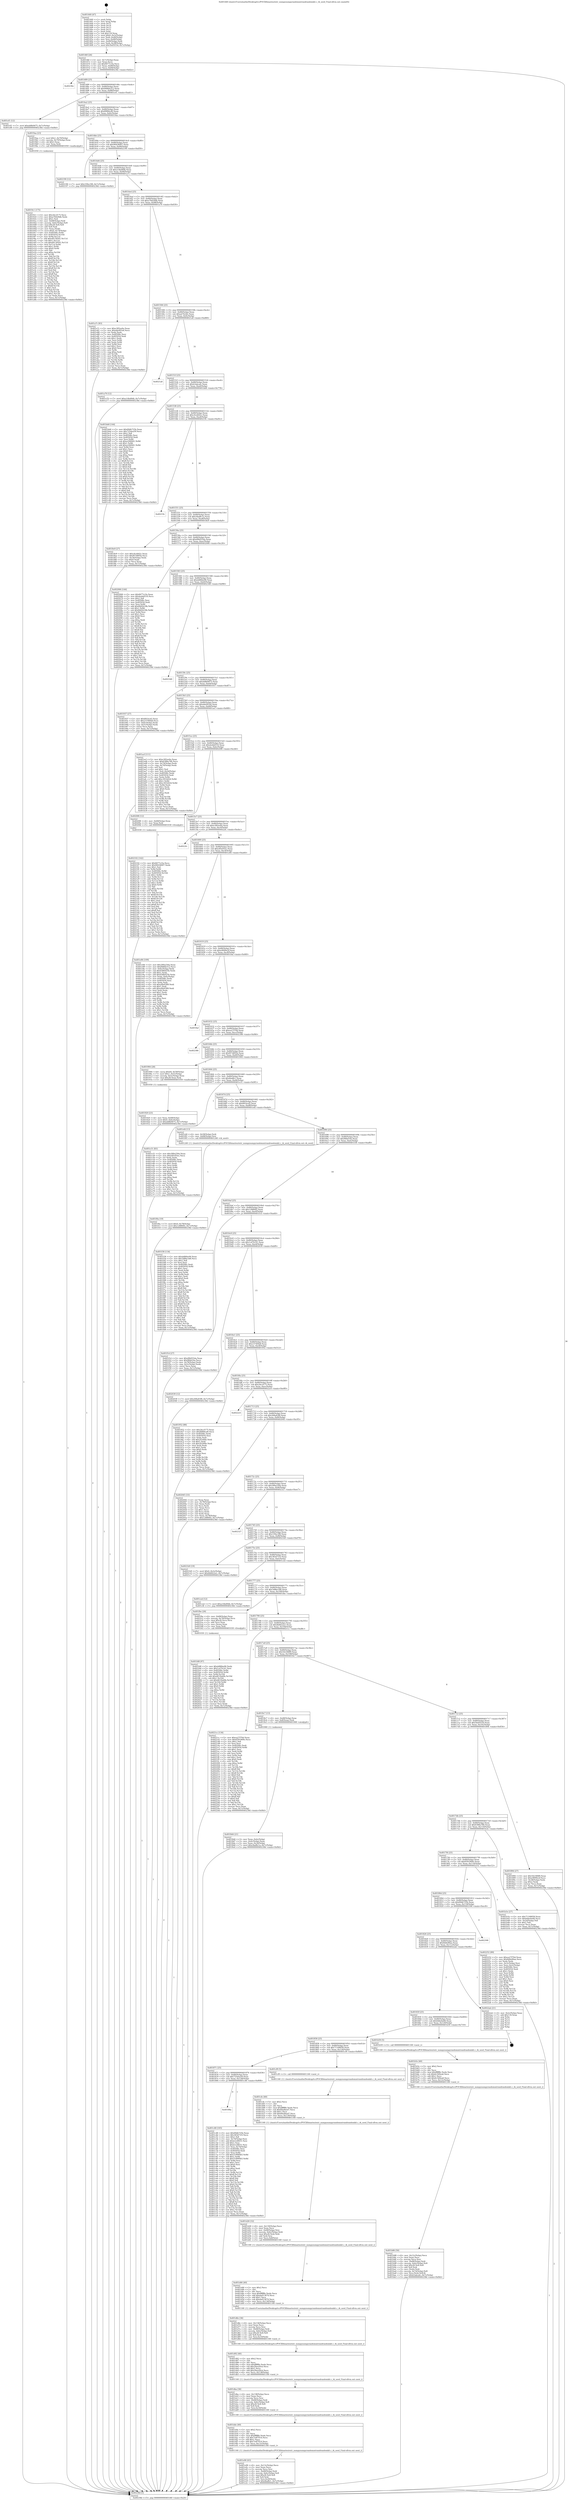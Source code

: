 digraph "0x401440" {
  label = "0x401440 (/mnt/c/Users/mathe/Desktop/tcc/POCII/binaries/extr_numpynumpyrandommtrandrandomkit.c_rk_seed_Final-ollvm.out::main(0))"
  labelloc = "t"
  node[shape=record]

  Entry [label="",width=0.3,height=0.3,shape=circle,fillcolor=black,style=filled]
  "0x40146f" [label="{
     0x40146f [26]\l
     | [instrs]\l
     &nbsp;&nbsp;0x40146f \<+3\>: mov -0x7c(%rbp),%eax\l
     &nbsp;&nbsp;0x401472 \<+2\>: mov %eax,%ecx\l
     &nbsp;&nbsp;0x401474 \<+6\>: sub $0x8477e1fa,%ecx\l
     &nbsp;&nbsp;0x40147a \<+3\>: mov %eax,-0x80(%rbp)\l
     &nbsp;&nbsp;0x40147d \<+6\>: mov %ecx,-0x84(%rbp)\l
     &nbsp;&nbsp;0x401483 \<+6\>: je 000000000040236e \<main+0xf2e\>\l
  }"]
  "0x40236e" [label="{
     0x40236e\l
  }", style=dashed]
  "0x401489" [label="{
     0x401489 [25]\l
     | [instrs]\l
     &nbsp;&nbsp;0x401489 \<+5\>: jmp 000000000040148e \<main+0x4e\>\l
     &nbsp;&nbsp;0x40148e \<+3\>: mov -0x80(%rbp),%eax\l
     &nbsp;&nbsp;0x401491 \<+5\>: sub $0x848bb312,%eax\l
     &nbsp;&nbsp;0x401496 \<+6\>: mov %eax,-0x88(%rbp)\l
     &nbsp;&nbsp;0x40149c \<+6\>: je 0000000000401ef1 \<main+0xab1\>\l
  }"]
  Exit [label="",width=0.3,height=0.3,shape=circle,fillcolor=black,style=filled,peripheries=2]
  "0x401ef1" [label="{
     0x401ef1 [12]\l
     | [instrs]\l
     &nbsp;&nbsp;0x401ef1 \<+7\>: movl $0xdd8b9475,-0x7c(%rbp)\l
     &nbsp;&nbsp;0x401ef8 \<+5\>: jmp 000000000040238d \<main+0xf4d\>\l
  }"]
  "0x4014a2" [label="{
     0x4014a2 [25]\l
     | [instrs]\l
     &nbsp;&nbsp;0x4014a2 \<+5\>: jmp 00000000004014a7 \<main+0x67\>\l
     &nbsp;&nbsp;0x4014a7 \<+3\>: mov -0x80(%rbp),%eax\l
     &nbsp;&nbsp;0x4014aa \<+5\>: sub $0x89f84cd0,%eax\l
     &nbsp;&nbsp;0x4014af \<+6\>: mov %eax,-0x8c(%rbp)\l
     &nbsp;&nbsp;0x4014b5 \<+6\>: je 00000000004019aa \<main+0x56a\>\l
  }"]
  "0x402102" [label="{
     0x402102 [142]\l
     | [instrs]\l
     &nbsp;&nbsp;0x402102 \<+5\>: mov $0x8477e1fa,%ecx\l
     &nbsp;&nbsp;0x402107 \<+5\>: mov $0x90436007,%edx\l
     &nbsp;&nbsp;0x40210c \<+3\>: mov $0x1,%sil\l
     &nbsp;&nbsp;0x40210f \<+3\>: xor %r8d,%r8d\l
     &nbsp;&nbsp;0x402112 \<+8\>: mov 0x40506c,%r9d\l
     &nbsp;&nbsp;0x40211a \<+8\>: mov 0x405054,%r10d\l
     &nbsp;&nbsp;0x402122 \<+4\>: sub $0x1,%r8d\l
     &nbsp;&nbsp;0x402126 \<+3\>: mov %r9d,%r11d\l
     &nbsp;&nbsp;0x402129 \<+3\>: add %r8d,%r11d\l
     &nbsp;&nbsp;0x40212c \<+4\>: imul %r11d,%r9d\l
     &nbsp;&nbsp;0x402130 \<+4\>: and $0x1,%r9d\l
     &nbsp;&nbsp;0x402134 \<+4\>: cmp $0x0,%r9d\l
     &nbsp;&nbsp;0x402138 \<+3\>: sete %bl\l
     &nbsp;&nbsp;0x40213b \<+4\>: cmp $0xa,%r10d\l
     &nbsp;&nbsp;0x40213f \<+4\>: setl %r14b\l
     &nbsp;&nbsp;0x402143 \<+3\>: mov %bl,%r15b\l
     &nbsp;&nbsp;0x402146 \<+4\>: xor $0xff,%r15b\l
     &nbsp;&nbsp;0x40214a \<+3\>: mov %r14b,%r12b\l
     &nbsp;&nbsp;0x40214d \<+4\>: xor $0xff,%r12b\l
     &nbsp;&nbsp;0x402151 \<+4\>: xor $0x1,%sil\l
     &nbsp;&nbsp;0x402155 \<+3\>: mov %r15b,%r13b\l
     &nbsp;&nbsp;0x402158 \<+4\>: and $0xff,%r13b\l
     &nbsp;&nbsp;0x40215c \<+3\>: and %sil,%bl\l
     &nbsp;&nbsp;0x40215f \<+3\>: mov %r12b,%al\l
     &nbsp;&nbsp;0x402162 \<+2\>: and $0xff,%al\l
     &nbsp;&nbsp;0x402164 \<+3\>: and %sil,%r14b\l
     &nbsp;&nbsp;0x402167 \<+3\>: or %bl,%r13b\l
     &nbsp;&nbsp;0x40216a \<+3\>: or %r14b,%al\l
     &nbsp;&nbsp;0x40216d \<+3\>: xor %al,%r13b\l
     &nbsp;&nbsp;0x402170 \<+3\>: or %r12b,%r15b\l
     &nbsp;&nbsp;0x402173 \<+4\>: xor $0xff,%r15b\l
     &nbsp;&nbsp;0x402177 \<+4\>: or $0x1,%sil\l
     &nbsp;&nbsp;0x40217b \<+3\>: and %sil,%r15b\l
     &nbsp;&nbsp;0x40217e \<+3\>: or %r15b,%r13b\l
     &nbsp;&nbsp;0x402181 \<+4\>: test $0x1,%r13b\l
     &nbsp;&nbsp;0x402185 \<+3\>: cmovne %edx,%ecx\l
     &nbsp;&nbsp;0x402188 \<+3\>: mov %ecx,-0x7c(%rbp)\l
     &nbsp;&nbsp;0x40218b \<+5\>: jmp 000000000040238d \<main+0xf4d\>\l
  }"]
  "0x4019aa" [label="{
     0x4019aa [23]\l
     | [instrs]\l
     &nbsp;&nbsp;0x4019aa \<+7\>: movl $0x1,-0x70(%rbp)\l
     &nbsp;&nbsp;0x4019b1 \<+4\>: movslq -0x70(%rbp),%rax\l
     &nbsp;&nbsp;0x4019b5 \<+4\>: shl $0x3,%rax\l
     &nbsp;&nbsp;0x4019b9 \<+3\>: mov %rax,%rdi\l
     &nbsp;&nbsp;0x4019bc \<+5\>: call 0000000000401050 \<malloc@plt\>\l
     | [calls]\l
     &nbsp;&nbsp;0x401050 \{1\} (unknown)\l
  }"]
  "0x4014bb" [label="{
     0x4014bb [25]\l
     | [instrs]\l
     &nbsp;&nbsp;0x4014bb \<+5\>: jmp 00000000004014c0 \<main+0x80\>\l
     &nbsp;&nbsp;0x4014c0 \<+3\>: mov -0x80(%rbp),%eax\l
     &nbsp;&nbsp;0x4014c3 \<+5\>: sub $0x90436007,%eax\l
     &nbsp;&nbsp;0x4014c8 \<+6\>: mov %eax,-0x90(%rbp)\l
     &nbsp;&nbsp;0x4014ce \<+6\>: je 0000000000402190 \<main+0xd50\>\l
  }"]
  "0x401fd8" [label="{
     0x401fd8 [97]\l
     | [instrs]\l
     &nbsp;&nbsp;0x401fd8 \<+5\>: mov $0xdd86be06,%edx\l
     &nbsp;&nbsp;0x401fdd \<+5\>: mov $0x1cd7b141,%esi\l
     &nbsp;&nbsp;0x401fe2 \<+8\>: mov 0x40506c,%r8d\l
     &nbsp;&nbsp;0x401fea \<+8\>: mov 0x405054,%r9d\l
     &nbsp;&nbsp;0x401ff2 \<+3\>: mov %r8d,%r10d\l
     &nbsp;&nbsp;0x401ff5 \<+7\>: add $0xd633bd0b,%r10d\l
     &nbsp;&nbsp;0x401ffc \<+4\>: sub $0x1,%r10d\l
     &nbsp;&nbsp;0x402000 \<+7\>: sub $0xd633bd0b,%r10d\l
     &nbsp;&nbsp;0x402007 \<+4\>: imul %r10d,%r8d\l
     &nbsp;&nbsp;0x40200b \<+4\>: and $0x1,%r8d\l
     &nbsp;&nbsp;0x40200f \<+4\>: cmp $0x0,%r8d\l
     &nbsp;&nbsp;0x402013 \<+4\>: sete %r11b\l
     &nbsp;&nbsp;0x402017 \<+4\>: cmp $0xa,%r9d\l
     &nbsp;&nbsp;0x40201b \<+3\>: setl %bl\l
     &nbsp;&nbsp;0x40201e \<+3\>: mov %r11b,%r14b\l
     &nbsp;&nbsp;0x402021 \<+3\>: and %bl,%r14b\l
     &nbsp;&nbsp;0x402024 \<+3\>: xor %bl,%r11b\l
     &nbsp;&nbsp;0x402027 \<+3\>: or %r11b,%r14b\l
     &nbsp;&nbsp;0x40202a \<+4\>: test $0x1,%r14b\l
     &nbsp;&nbsp;0x40202e \<+3\>: cmovne %esi,%edx\l
     &nbsp;&nbsp;0x402031 \<+3\>: mov %edx,-0x7c(%rbp)\l
     &nbsp;&nbsp;0x402034 \<+5\>: jmp 000000000040238d \<main+0xf4d\>\l
  }"]
  "0x402190" [label="{
     0x402190 [12]\l
     | [instrs]\l
     &nbsp;&nbsp;0x402190 \<+7\>: movl $0x339ec5f6,-0x7c(%rbp)\l
     &nbsp;&nbsp;0x402197 \<+5\>: jmp 000000000040238d \<main+0xf4d\>\l
  }"]
  "0x4014d4" [label="{
     0x4014d4 [25]\l
     | [instrs]\l
     &nbsp;&nbsp;0x4014d4 \<+5\>: jmp 00000000004014d9 \<main+0x99\>\l
     &nbsp;&nbsp;0x4014d9 \<+3\>: mov -0x80(%rbp),%eax\l
     &nbsp;&nbsp;0x4014dc \<+5\>: sub $0xa14bd9db,%eax\l
     &nbsp;&nbsp;0x4014e1 \<+6\>: mov %eax,-0x94(%rbp)\l
     &nbsp;&nbsp;0x4014e7 \<+6\>: je 0000000000401a7c \<main+0x63c\>\l
  }"]
  "0x401f0a" [label="{
     0x401f0a [19]\l
     | [instrs]\l
     &nbsp;&nbsp;0x401f0a \<+7\>: movl $0x0,-0x78(%rbp)\l
     &nbsp;&nbsp;0x401f11 \<+7\>: movl $0x128f60f2,-0x7c(%rbp)\l
     &nbsp;&nbsp;0x401f18 \<+5\>: jmp 000000000040238d \<main+0xf4d\>\l
  }"]
  "0x401a7c" [label="{
     0x401a7c [83]\l
     | [instrs]\l
     &nbsp;&nbsp;0x401a7c \<+5\>: mov $0xe385ee6a,%eax\l
     &nbsp;&nbsp;0x401a81 \<+5\>: mov $0xdde9f1b4,%ecx\l
     &nbsp;&nbsp;0x401a86 \<+2\>: xor %edx,%edx\l
     &nbsp;&nbsp;0x401a88 \<+7\>: mov 0x40506c,%esi\l
     &nbsp;&nbsp;0x401a8f \<+7\>: mov 0x405054,%edi\l
     &nbsp;&nbsp;0x401a96 \<+3\>: sub $0x1,%edx\l
     &nbsp;&nbsp;0x401a99 \<+3\>: mov %esi,%r8d\l
     &nbsp;&nbsp;0x401a9c \<+3\>: add %edx,%r8d\l
     &nbsp;&nbsp;0x401a9f \<+4\>: imul %r8d,%esi\l
     &nbsp;&nbsp;0x401aa3 \<+3\>: and $0x1,%esi\l
     &nbsp;&nbsp;0x401aa6 \<+3\>: cmp $0x0,%esi\l
     &nbsp;&nbsp;0x401aa9 \<+4\>: sete %r9b\l
     &nbsp;&nbsp;0x401aad \<+3\>: cmp $0xa,%edi\l
     &nbsp;&nbsp;0x401ab0 \<+4\>: setl %r10b\l
     &nbsp;&nbsp;0x401ab4 \<+3\>: mov %r9b,%r11b\l
     &nbsp;&nbsp;0x401ab7 \<+3\>: and %r10b,%r11b\l
     &nbsp;&nbsp;0x401aba \<+3\>: xor %r10b,%r9b\l
     &nbsp;&nbsp;0x401abd \<+3\>: or %r9b,%r11b\l
     &nbsp;&nbsp;0x401ac0 \<+4\>: test $0x1,%r11b\l
     &nbsp;&nbsp;0x401ac4 \<+3\>: cmovne %ecx,%eax\l
     &nbsp;&nbsp;0x401ac7 \<+3\>: mov %eax,-0x7c(%rbp)\l
     &nbsp;&nbsp;0x401aca \<+5\>: jmp 000000000040238d \<main+0xf4d\>\l
  }"]
  "0x4014ed" [label="{
     0x4014ed [25]\l
     | [instrs]\l
     &nbsp;&nbsp;0x4014ed \<+5\>: jmp 00000000004014f2 \<main+0xb2\>\l
     &nbsp;&nbsp;0x4014f2 \<+3\>: mov -0x80(%rbp),%eax\l
     &nbsp;&nbsp;0x4014f5 \<+5\>: sub $0xa76429db,%eax\l
     &nbsp;&nbsp;0x4014fa \<+6\>: mov %eax,-0x98(%rbp)\l
     &nbsp;&nbsp;0x401500 \<+6\>: je 0000000000401a70 \<main+0x630\>\l
  }"]
  "0x401e06" [label="{
     0x401e06 [43]\l
     | [instrs]\l
     &nbsp;&nbsp;0x401e06 \<+6\>: mov -0x13c(%rbp),%ecx\l
     &nbsp;&nbsp;0x401e0c \<+3\>: imul %eax,%ecx\l
     &nbsp;&nbsp;0x401e0f \<+3\>: movslq %ecx,%rsi\l
     &nbsp;&nbsp;0x401e12 \<+4\>: mov -0x68(%rbp),%rdi\l
     &nbsp;&nbsp;0x401e16 \<+4\>: movslq -0x6c(%rbp),%r8\l
     &nbsp;&nbsp;0x401e1a \<+4\>: imul $0x28,%r8,%r8\l
     &nbsp;&nbsp;0x401e1e \<+3\>: add %r8,%rdi\l
     &nbsp;&nbsp;0x401e21 \<+4\>: mov %rsi,0x20(%rdi)\l
     &nbsp;&nbsp;0x401e25 \<+7\>: movl $0x4baffe1,-0x7c(%rbp)\l
     &nbsp;&nbsp;0x401e2c \<+5\>: jmp 000000000040238d \<main+0xf4d\>\l
  }"]
  "0x401a70" [label="{
     0x401a70 [12]\l
     | [instrs]\l
     &nbsp;&nbsp;0x401a70 \<+7\>: movl $0xa14bd9db,-0x7c(%rbp)\l
     &nbsp;&nbsp;0x401a77 \<+5\>: jmp 000000000040238d \<main+0xf4d\>\l
  }"]
  "0x401506" [label="{
     0x401506 [25]\l
     | [instrs]\l
     &nbsp;&nbsp;0x401506 \<+5\>: jmp 000000000040150b \<main+0xcb\>\l
     &nbsp;&nbsp;0x40150b \<+3\>: mov -0x80(%rbp),%eax\l
     &nbsp;&nbsp;0x40150e \<+5\>: sub $0xad76cfdc,%eax\l
     &nbsp;&nbsp;0x401513 \<+6\>: mov %eax,-0x9c(%rbp)\l
     &nbsp;&nbsp;0x401519 \<+6\>: je 00000000004021a8 \<main+0xd68\>\l
  }"]
  "0x401dde" [label="{
     0x401dde [40]\l
     | [instrs]\l
     &nbsp;&nbsp;0x401dde \<+5\>: mov $0x2,%ecx\l
     &nbsp;&nbsp;0x401de3 \<+1\>: cltd\l
     &nbsp;&nbsp;0x401de4 \<+2\>: idiv %ecx\l
     &nbsp;&nbsp;0x401de6 \<+6\>: imul $0xfffffffe,%edx,%ecx\l
     &nbsp;&nbsp;0x401dec \<+6\>: sub $0x7e4f7014,%ecx\l
     &nbsp;&nbsp;0x401df2 \<+3\>: add $0x1,%ecx\l
     &nbsp;&nbsp;0x401df5 \<+6\>: add $0x7e4f7014,%ecx\l
     &nbsp;&nbsp;0x401dfb \<+6\>: mov %ecx,-0x13c(%rbp)\l
     &nbsp;&nbsp;0x401e01 \<+5\>: call 0000000000401160 \<next_i\>\l
     | [calls]\l
     &nbsp;&nbsp;0x401160 \{1\} (/mnt/c/Users/mathe/Desktop/tcc/POCII/binaries/extr_numpynumpyrandommtrandrandomkit.c_rk_seed_Final-ollvm.out::next_i)\l
  }"]
  "0x4021a8" [label="{
     0x4021a8\l
  }", style=dashed]
  "0x40151f" [label="{
     0x40151f [25]\l
     | [instrs]\l
     &nbsp;&nbsp;0x40151f \<+5\>: jmp 0000000000401524 \<main+0xe4\>\l
     &nbsp;&nbsp;0x401524 \<+3\>: mov -0x80(%rbp),%eax\l
     &nbsp;&nbsp;0x401527 \<+5\>: sub $0xb3abcafc,%eax\l
     &nbsp;&nbsp;0x40152c \<+6\>: mov %eax,-0xa0(%rbp)\l
     &nbsp;&nbsp;0x401532 \<+6\>: je 0000000000401bb8 \<main+0x778\>\l
  }"]
  "0x401dba" [label="{
     0x401dba [36]\l
     | [instrs]\l
     &nbsp;&nbsp;0x401dba \<+6\>: mov -0x138(%rbp),%ecx\l
     &nbsp;&nbsp;0x401dc0 \<+3\>: imul %eax,%ecx\l
     &nbsp;&nbsp;0x401dc3 \<+3\>: movslq %ecx,%rsi\l
     &nbsp;&nbsp;0x401dc6 \<+4\>: mov -0x68(%rbp),%rdi\l
     &nbsp;&nbsp;0x401dca \<+4\>: movslq -0x6c(%rbp),%r8\l
     &nbsp;&nbsp;0x401dce \<+4\>: imul $0x28,%r8,%r8\l
     &nbsp;&nbsp;0x401dd2 \<+3\>: add %r8,%rdi\l
     &nbsp;&nbsp;0x401dd5 \<+4\>: mov %rsi,0x18(%rdi)\l
     &nbsp;&nbsp;0x401dd9 \<+5\>: call 0000000000401160 \<next_i\>\l
     | [calls]\l
     &nbsp;&nbsp;0x401160 \{1\} (/mnt/c/Users/mathe/Desktop/tcc/POCII/binaries/extr_numpynumpyrandommtrandrandomkit.c_rk_seed_Final-ollvm.out::next_i)\l
  }"]
  "0x401bb8" [label="{
     0x401bb8 [144]\l
     | [instrs]\l
     &nbsp;&nbsp;0x401bb8 \<+5\>: mov $0x69db725b,%eax\l
     &nbsp;&nbsp;0x401bbd \<+5\>: mov $0x725dea59,%ecx\l
     &nbsp;&nbsp;0x401bc2 \<+2\>: mov $0x1,%dl\l
     &nbsp;&nbsp;0x401bc4 \<+7\>: mov 0x40506c,%esi\l
     &nbsp;&nbsp;0x401bcb \<+7\>: mov 0x405054,%edi\l
     &nbsp;&nbsp;0x401bd2 \<+3\>: mov %esi,%r8d\l
     &nbsp;&nbsp;0x401bd5 \<+7\>: sub $0xec94f441,%r8d\l
     &nbsp;&nbsp;0x401bdc \<+4\>: sub $0x1,%r8d\l
     &nbsp;&nbsp;0x401be0 \<+7\>: add $0xec94f441,%r8d\l
     &nbsp;&nbsp;0x401be7 \<+4\>: imul %r8d,%esi\l
     &nbsp;&nbsp;0x401beb \<+3\>: and $0x1,%esi\l
     &nbsp;&nbsp;0x401bee \<+3\>: cmp $0x0,%esi\l
     &nbsp;&nbsp;0x401bf1 \<+4\>: sete %r9b\l
     &nbsp;&nbsp;0x401bf5 \<+3\>: cmp $0xa,%edi\l
     &nbsp;&nbsp;0x401bf8 \<+4\>: setl %r10b\l
     &nbsp;&nbsp;0x401bfc \<+3\>: mov %r9b,%r11b\l
     &nbsp;&nbsp;0x401bff \<+4\>: xor $0xff,%r11b\l
     &nbsp;&nbsp;0x401c03 \<+3\>: mov %r10b,%bl\l
     &nbsp;&nbsp;0x401c06 \<+3\>: xor $0xff,%bl\l
     &nbsp;&nbsp;0x401c09 \<+3\>: xor $0x0,%dl\l
     &nbsp;&nbsp;0x401c0c \<+3\>: mov %r11b,%r14b\l
     &nbsp;&nbsp;0x401c0f \<+4\>: and $0x0,%r14b\l
     &nbsp;&nbsp;0x401c13 \<+3\>: and %dl,%r9b\l
     &nbsp;&nbsp;0x401c16 \<+3\>: mov %bl,%r15b\l
     &nbsp;&nbsp;0x401c19 \<+4\>: and $0x0,%r15b\l
     &nbsp;&nbsp;0x401c1d \<+3\>: and %dl,%r10b\l
     &nbsp;&nbsp;0x401c20 \<+3\>: or %r9b,%r14b\l
     &nbsp;&nbsp;0x401c23 \<+3\>: or %r10b,%r15b\l
     &nbsp;&nbsp;0x401c26 \<+3\>: xor %r15b,%r14b\l
     &nbsp;&nbsp;0x401c29 \<+3\>: or %bl,%r11b\l
     &nbsp;&nbsp;0x401c2c \<+4\>: xor $0xff,%r11b\l
     &nbsp;&nbsp;0x401c30 \<+3\>: or $0x0,%dl\l
     &nbsp;&nbsp;0x401c33 \<+3\>: and %dl,%r11b\l
     &nbsp;&nbsp;0x401c36 \<+3\>: or %r11b,%r14b\l
     &nbsp;&nbsp;0x401c39 \<+4\>: test $0x1,%r14b\l
     &nbsp;&nbsp;0x401c3d \<+3\>: cmovne %ecx,%eax\l
     &nbsp;&nbsp;0x401c40 \<+3\>: mov %eax,-0x7c(%rbp)\l
     &nbsp;&nbsp;0x401c43 \<+5\>: jmp 000000000040238d \<main+0xf4d\>\l
  }"]
  "0x401538" [label="{
     0x401538 [25]\l
     | [instrs]\l
     &nbsp;&nbsp;0x401538 \<+5\>: jmp 000000000040153d \<main+0xfd\>\l
     &nbsp;&nbsp;0x40153d \<+3\>: mov -0x80(%rbp),%eax\l
     &nbsp;&nbsp;0x401540 \<+5\>: sub $0xc6cd442c,%eax\l
     &nbsp;&nbsp;0x401545 \<+6\>: mov %eax,-0xa4(%rbp)\l
     &nbsp;&nbsp;0x40154b \<+6\>: je 000000000040219c \<main+0xd5c\>\l
  }"]
  "0x401d92" [label="{
     0x401d92 [40]\l
     | [instrs]\l
     &nbsp;&nbsp;0x401d92 \<+5\>: mov $0x2,%ecx\l
     &nbsp;&nbsp;0x401d97 \<+1\>: cltd\l
     &nbsp;&nbsp;0x401d98 \<+2\>: idiv %ecx\l
     &nbsp;&nbsp;0x401d9a \<+6\>: imul $0xfffffffe,%edx,%ecx\l
     &nbsp;&nbsp;0x401da0 \<+6\>: sub $0x29ea20cb,%ecx\l
     &nbsp;&nbsp;0x401da6 \<+3\>: add $0x1,%ecx\l
     &nbsp;&nbsp;0x401da9 \<+6\>: add $0x29ea20cb,%ecx\l
     &nbsp;&nbsp;0x401daf \<+6\>: mov %ecx,-0x138(%rbp)\l
     &nbsp;&nbsp;0x401db5 \<+5\>: call 0000000000401160 \<next_i\>\l
     | [calls]\l
     &nbsp;&nbsp;0x401160 \{1\} (/mnt/c/Users/mathe/Desktop/tcc/POCII/binaries/extr_numpynumpyrandommtrandrandomkit.c_rk_seed_Final-ollvm.out::next_i)\l
  }"]
  "0x40219c" [label="{
     0x40219c\l
  }", style=dashed]
  "0x401551" [label="{
     0x401551 [25]\l
     | [instrs]\l
     &nbsp;&nbsp;0x401551 \<+5\>: jmp 0000000000401556 \<main+0x116\>\l
     &nbsp;&nbsp;0x401556 \<+3\>: mov -0x80(%rbp),%eax\l
     &nbsp;&nbsp;0x401559 \<+5\>: sub $0xc8ad8c1a,%eax\l
     &nbsp;&nbsp;0x40155e \<+6\>: mov %eax,-0xa8(%rbp)\l
     &nbsp;&nbsp;0x401564 \<+6\>: je 00000000004018e9 \<main+0x4a9\>\l
  }"]
  "0x401d6e" [label="{
     0x401d6e [36]\l
     | [instrs]\l
     &nbsp;&nbsp;0x401d6e \<+6\>: mov -0x134(%rbp),%ecx\l
     &nbsp;&nbsp;0x401d74 \<+3\>: imul %eax,%ecx\l
     &nbsp;&nbsp;0x401d77 \<+3\>: movslq %ecx,%rsi\l
     &nbsp;&nbsp;0x401d7a \<+4\>: mov -0x68(%rbp),%rdi\l
     &nbsp;&nbsp;0x401d7e \<+4\>: movslq -0x6c(%rbp),%r8\l
     &nbsp;&nbsp;0x401d82 \<+4\>: imul $0x28,%r8,%r8\l
     &nbsp;&nbsp;0x401d86 \<+3\>: add %r8,%rdi\l
     &nbsp;&nbsp;0x401d89 \<+4\>: mov %rsi,0x10(%rdi)\l
     &nbsp;&nbsp;0x401d8d \<+5\>: call 0000000000401160 \<next_i\>\l
     | [calls]\l
     &nbsp;&nbsp;0x401160 \{1\} (/mnt/c/Users/mathe/Desktop/tcc/POCII/binaries/extr_numpynumpyrandommtrandrandomkit.c_rk_seed_Final-ollvm.out::next_i)\l
  }"]
  "0x4018e9" [label="{
     0x4018e9 [27]\l
     | [instrs]\l
     &nbsp;&nbsp;0x4018e9 \<+5\>: mov $0xc6cd442c,%eax\l
     &nbsp;&nbsp;0x4018ee \<+5\>: mov $0xf07d895b,%ecx\l
     &nbsp;&nbsp;0x4018f3 \<+3\>: mov -0x34(%rbp),%edx\l
     &nbsp;&nbsp;0x4018f6 \<+3\>: cmp $0x0,%edx\l
     &nbsp;&nbsp;0x4018f9 \<+3\>: cmove %ecx,%eax\l
     &nbsp;&nbsp;0x4018fc \<+3\>: mov %eax,-0x7c(%rbp)\l
     &nbsp;&nbsp;0x4018ff \<+5\>: jmp 000000000040238d \<main+0xf4d\>\l
  }"]
  "0x40156a" [label="{
     0x40156a [25]\l
     | [instrs]\l
     &nbsp;&nbsp;0x40156a \<+5\>: jmp 000000000040156f \<main+0x12f\>\l
     &nbsp;&nbsp;0x40156f \<+3\>: mov -0x80(%rbp),%eax\l
     &nbsp;&nbsp;0x401572 \<+5\>: sub $0xd9b055da,%eax\l
     &nbsp;&nbsp;0x401577 \<+6\>: mov %eax,-0xac(%rbp)\l
     &nbsp;&nbsp;0x40157d \<+6\>: je 0000000000402066 \<main+0xc26\>\l
  }"]
  "0x401d46" [label="{
     0x401d46 [40]\l
     | [instrs]\l
     &nbsp;&nbsp;0x401d46 \<+5\>: mov $0x2,%ecx\l
     &nbsp;&nbsp;0x401d4b \<+1\>: cltd\l
     &nbsp;&nbsp;0x401d4c \<+2\>: idiv %ecx\l
     &nbsp;&nbsp;0x401d4e \<+6\>: imul $0xfffffffe,%edx,%ecx\l
     &nbsp;&nbsp;0x401d54 \<+6\>: add $0xda013674,%ecx\l
     &nbsp;&nbsp;0x401d5a \<+3\>: add $0x1,%ecx\l
     &nbsp;&nbsp;0x401d5d \<+6\>: sub $0xda013674,%ecx\l
     &nbsp;&nbsp;0x401d63 \<+6\>: mov %ecx,-0x134(%rbp)\l
     &nbsp;&nbsp;0x401d69 \<+5\>: call 0000000000401160 \<next_i\>\l
     | [calls]\l
     &nbsp;&nbsp;0x401160 \{1\} (/mnt/c/Users/mathe/Desktop/tcc/POCII/binaries/extr_numpynumpyrandommtrandrandomkit.c_rk_seed_Final-ollvm.out::next_i)\l
  }"]
  "0x402066" [label="{
     0x402066 [144]\l
     | [instrs]\l
     &nbsp;&nbsp;0x402066 \<+5\>: mov $0x8477e1fa,%eax\l
     &nbsp;&nbsp;0x40206b \<+5\>: mov $0xdeddd516,%ecx\l
     &nbsp;&nbsp;0x402070 \<+2\>: mov $0x1,%dl\l
     &nbsp;&nbsp;0x402072 \<+7\>: mov 0x40506c,%esi\l
     &nbsp;&nbsp;0x402079 \<+7\>: mov 0x405054,%edi\l
     &nbsp;&nbsp;0x402080 \<+3\>: mov %esi,%r8d\l
     &nbsp;&nbsp;0x402083 \<+7\>: add $0x6b82b18b,%r8d\l
     &nbsp;&nbsp;0x40208a \<+4\>: sub $0x1,%r8d\l
     &nbsp;&nbsp;0x40208e \<+7\>: sub $0x6b82b18b,%r8d\l
     &nbsp;&nbsp;0x402095 \<+4\>: imul %r8d,%esi\l
     &nbsp;&nbsp;0x402099 \<+3\>: and $0x1,%esi\l
     &nbsp;&nbsp;0x40209c \<+3\>: cmp $0x0,%esi\l
     &nbsp;&nbsp;0x40209f \<+4\>: sete %r9b\l
     &nbsp;&nbsp;0x4020a3 \<+3\>: cmp $0xa,%edi\l
     &nbsp;&nbsp;0x4020a6 \<+4\>: setl %r10b\l
     &nbsp;&nbsp;0x4020aa \<+3\>: mov %r9b,%r11b\l
     &nbsp;&nbsp;0x4020ad \<+4\>: xor $0xff,%r11b\l
     &nbsp;&nbsp;0x4020b1 \<+3\>: mov %r10b,%bl\l
     &nbsp;&nbsp;0x4020b4 \<+3\>: xor $0xff,%bl\l
     &nbsp;&nbsp;0x4020b7 \<+3\>: xor $0x1,%dl\l
     &nbsp;&nbsp;0x4020ba \<+3\>: mov %r11b,%r14b\l
     &nbsp;&nbsp;0x4020bd \<+4\>: and $0xff,%r14b\l
     &nbsp;&nbsp;0x4020c1 \<+3\>: and %dl,%r9b\l
     &nbsp;&nbsp;0x4020c4 \<+3\>: mov %bl,%r15b\l
     &nbsp;&nbsp;0x4020c7 \<+4\>: and $0xff,%r15b\l
     &nbsp;&nbsp;0x4020cb \<+3\>: and %dl,%r10b\l
     &nbsp;&nbsp;0x4020ce \<+3\>: or %r9b,%r14b\l
     &nbsp;&nbsp;0x4020d1 \<+3\>: or %r10b,%r15b\l
     &nbsp;&nbsp;0x4020d4 \<+3\>: xor %r15b,%r14b\l
     &nbsp;&nbsp;0x4020d7 \<+3\>: or %bl,%r11b\l
     &nbsp;&nbsp;0x4020da \<+4\>: xor $0xff,%r11b\l
     &nbsp;&nbsp;0x4020de \<+3\>: or $0x1,%dl\l
     &nbsp;&nbsp;0x4020e1 \<+3\>: and %dl,%r11b\l
     &nbsp;&nbsp;0x4020e4 \<+3\>: or %r11b,%r14b\l
     &nbsp;&nbsp;0x4020e7 \<+4\>: test $0x1,%r14b\l
     &nbsp;&nbsp;0x4020eb \<+3\>: cmovne %ecx,%eax\l
     &nbsp;&nbsp;0x4020ee \<+3\>: mov %eax,-0x7c(%rbp)\l
     &nbsp;&nbsp;0x4020f1 \<+5\>: jmp 000000000040238d \<main+0xf4d\>\l
  }"]
  "0x401583" [label="{
     0x401583 [25]\l
     | [instrs]\l
     &nbsp;&nbsp;0x401583 \<+5\>: jmp 0000000000401588 \<main+0x148\>\l
     &nbsp;&nbsp;0x401588 \<+3\>: mov -0x80(%rbp),%eax\l
     &nbsp;&nbsp;0x40158b \<+5\>: sub $0xdd86be06,%eax\l
     &nbsp;&nbsp;0x401590 \<+6\>: mov %eax,-0xb0(%rbp)\l
     &nbsp;&nbsp;0x401596 \<+6\>: je 0000000000402348 \<main+0xf08\>\l
  }"]
  "0x401d26" [label="{
     0x401d26 [32]\l
     | [instrs]\l
     &nbsp;&nbsp;0x401d26 \<+6\>: mov -0x130(%rbp),%ecx\l
     &nbsp;&nbsp;0x401d2c \<+3\>: imul %eax,%ecx\l
     &nbsp;&nbsp;0x401d2f \<+4\>: mov -0x68(%rbp),%rsi\l
     &nbsp;&nbsp;0x401d33 \<+4\>: movslq -0x6c(%rbp),%rdi\l
     &nbsp;&nbsp;0x401d37 \<+4\>: imul $0x28,%rdi,%rdi\l
     &nbsp;&nbsp;0x401d3b \<+3\>: add %rdi,%rsi\l
     &nbsp;&nbsp;0x401d3e \<+3\>: mov %ecx,0x8(%rsi)\l
     &nbsp;&nbsp;0x401d41 \<+5\>: call 0000000000401160 \<next_i\>\l
     | [calls]\l
     &nbsp;&nbsp;0x401160 \{1\} (/mnt/c/Users/mathe/Desktop/tcc/POCII/binaries/extr_numpynumpyrandommtrandrandomkit.c_rk_seed_Final-ollvm.out::next_i)\l
  }"]
  "0x402348" [label="{
     0x402348\l
  }", style=dashed]
  "0x40159c" [label="{
     0x40159c [25]\l
     | [instrs]\l
     &nbsp;&nbsp;0x40159c \<+5\>: jmp 00000000004015a1 \<main+0x161\>\l
     &nbsp;&nbsp;0x4015a1 \<+3\>: mov -0x80(%rbp),%eax\l
     &nbsp;&nbsp;0x4015a4 \<+5\>: sub $0xdd8b9475,%eax\l
     &nbsp;&nbsp;0x4015a9 \<+6\>: mov %eax,-0xb4(%rbp)\l
     &nbsp;&nbsp;0x4015af \<+6\>: je 0000000000401937 \<main+0x4f7\>\l
  }"]
  "0x401cfe" [label="{
     0x401cfe [40]\l
     | [instrs]\l
     &nbsp;&nbsp;0x401cfe \<+5\>: mov $0x2,%ecx\l
     &nbsp;&nbsp;0x401d03 \<+1\>: cltd\l
     &nbsp;&nbsp;0x401d04 \<+2\>: idiv %ecx\l
     &nbsp;&nbsp;0x401d06 \<+6\>: imul $0xfffffffe,%edx,%ecx\l
     &nbsp;&nbsp;0x401d0c \<+6\>: sub $0x60a4bed7,%ecx\l
     &nbsp;&nbsp;0x401d12 \<+3\>: add $0x1,%ecx\l
     &nbsp;&nbsp;0x401d15 \<+6\>: add $0x60a4bed7,%ecx\l
     &nbsp;&nbsp;0x401d1b \<+6\>: mov %ecx,-0x130(%rbp)\l
     &nbsp;&nbsp;0x401d21 \<+5\>: call 0000000000401160 \<next_i\>\l
     | [calls]\l
     &nbsp;&nbsp;0x401160 \{1\} (/mnt/c/Users/mathe/Desktop/tcc/POCII/binaries/extr_numpynumpyrandommtrandrandomkit.c_rk_seed_Final-ollvm.out::next_i)\l
  }"]
  "0x401937" [label="{
     0x401937 [27]\l
     | [instrs]\l
     &nbsp;&nbsp;0x401937 \<+5\>: mov $0x891bcd2,%eax\l
     &nbsp;&nbsp;0x40193c \<+5\>: mov $0x23740fa8,%ecx\l
     &nbsp;&nbsp;0x401941 \<+3\>: mov -0x6c(%rbp),%edx\l
     &nbsp;&nbsp;0x401944 \<+3\>: cmp -0x5c(%rbp),%edx\l
     &nbsp;&nbsp;0x401947 \<+3\>: cmovl %ecx,%eax\l
     &nbsp;&nbsp;0x40194a \<+3\>: mov %eax,-0x7c(%rbp)\l
     &nbsp;&nbsp;0x40194d \<+5\>: jmp 000000000040238d \<main+0xf4d\>\l
  }"]
  "0x4015b5" [label="{
     0x4015b5 [25]\l
     | [instrs]\l
     &nbsp;&nbsp;0x4015b5 \<+5\>: jmp 00000000004015ba \<main+0x17a\>\l
     &nbsp;&nbsp;0x4015ba \<+3\>: mov -0x80(%rbp),%eax\l
     &nbsp;&nbsp;0x4015bd \<+5\>: sub $0xdde9f1b4,%eax\l
     &nbsp;&nbsp;0x4015c2 \<+6\>: mov %eax,-0xb8(%rbp)\l
     &nbsp;&nbsp;0x4015c8 \<+6\>: je 0000000000401acf \<main+0x68f\>\l
  }"]
  "0x40188a" [label="{
     0x40188a\l
  }", style=dashed]
  "0x401acf" [label="{
     0x401acf [111]\l
     | [instrs]\l
     &nbsp;&nbsp;0x401acf \<+5\>: mov $0xe385ee6a,%eax\l
     &nbsp;&nbsp;0x401ad4 \<+5\>: mov $0x6388a766,%ecx\l
     &nbsp;&nbsp;0x401ad9 \<+3\>: mov -0x74(%rbp),%edx\l
     &nbsp;&nbsp;0x401adc \<+3\>: cmp -0x70(%rbp),%edx\l
     &nbsp;&nbsp;0x401adf \<+4\>: setl %sil\l
     &nbsp;&nbsp;0x401ae3 \<+4\>: and $0x1,%sil\l
     &nbsp;&nbsp;0x401ae7 \<+4\>: mov %sil,-0x2d(%rbp)\l
     &nbsp;&nbsp;0x401aeb \<+7\>: mov 0x40506c,%edx\l
     &nbsp;&nbsp;0x401af2 \<+7\>: mov 0x405054,%edi\l
     &nbsp;&nbsp;0x401af9 \<+3\>: mov %edx,%r8d\l
     &nbsp;&nbsp;0x401afc \<+7\>: add $0xc301b024,%r8d\l
     &nbsp;&nbsp;0x401b03 \<+4\>: sub $0x1,%r8d\l
     &nbsp;&nbsp;0x401b07 \<+7\>: sub $0xc301b024,%r8d\l
     &nbsp;&nbsp;0x401b0e \<+4\>: imul %r8d,%edx\l
     &nbsp;&nbsp;0x401b12 \<+3\>: and $0x1,%edx\l
     &nbsp;&nbsp;0x401b15 \<+3\>: cmp $0x0,%edx\l
     &nbsp;&nbsp;0x401b18 \<+4\>: sete %sil\l
     &nbsp;&nbsp;0x401b1c \<+3\>: cmp $0xa,%edi\l
     &nbsp;&nbsp;0x401b1f \<+4\>: setl %r9b\l
     &nbsp;&nbsp;0x401b23 \<+3\>: mov %sil,%r10b\l
     &nbsp;&nbsp;0x401b26 \<+3\>: and %r9b,%r10b\l
     &nbsp;&nbsp;0x401b29 \<+3\>: xor %r9b,%sil\l
     &nbsp;&nbsp;0x401b2c \<+3\>: or %sil,%r10b\l
     &nbsp;&nbsp;0x401b2f \<+4\>: test $0x1,%r10b\l
     &nbsp;&nbsp;0x401b33 \<+3\>: cmovne %ecx,%eax\l
     &nbsp;&nbsp;0x401b36 \<+3\>: mov %eax,-0x7c(%rbp)\l
     &nbsp;&nbsp;0x401b39 \<+5\>: jmp 000000000040238d \<main+0xf4d\>\l
  }"]
  "0x4015ce" [label="{
     0x4015ce [25]\l
     | [instrs]\l
     &nbsp;&nbsp;0x4015ce \<+5\>: jmp 00000000004015d3 \<main+0x193\>\l
     &nbsp;&nbsp;0x4015d3 \<+3\>: mov -0x80(%rbp),%eax\l
     &nbsp;&nbsp;0x4015d6 \<+5\>: sub $0xdeddd516,%eax\l
     &nbsp;&nbsp;0x4015db \<+6\>: mov %eax,-0xbc(%rbp)\l
     &nbsp;&nbsp;0x4015e1 \<+6\>: je 00000000004020f6 \<main+0xcb6\>\l
  }"]
  "0x401c48" [label="{
     0x401c48 [165]\l
     | [instrs]\l
     &nbsp;&nbsp;0x401c48 \<+5\>: mov $0x69db725b,%eax\l
     &nbsp;&nbsp;0x401c4d \<+5\>: mov $0x383d71f3,%ecx\l
     &nbsp;&nbsp;0x401c52 \<+2\>: mov $0x1,%dl\l
     &nbsp;&nbsp;0x401c54 \<+3\>: mov -0x74(%rbp),%esi\l
     &nbsp;&nbsp;0x401c57 \<+6\>: add $0xb1e4f631,%esi\l
     &nbsp;&nbsp;0x401c5d \<+3\>: add $0x1,%esi\l
     &nbsp;&nbsp;0x401c60 \<+6\>: sub $0xb1e4f631,%esi\l
     &nbsp;&nbsp;0x401c66 \<+3\>: mov %esi,-0x74(%rbp)\l
     &nbsp;&nbsp;0x401c69 \<+7\>: mov 0x40506c,%esi\l
     &nbsp;&nbsp;0x401c70 \<+7\>: mov 0x405054,%edi\l
     &nbsp;&nbsp;0x401c77 \<+3\>: mov %esi,%r8d\l
     &nbsp;&nbsp;0x401c7a \<+7\>: add $0x519060b5,%r8d\l
     &nbsp;&nbsp;0x401c81 \<+4\>: sub $0x1,%r8d\l
     &nbsp;&nbsp;0x401c85 \<+7\>: sub $0x519060b5,%r8d\l
     &nbsp;&nbsp;0x401c8c \<+4\>: imul %r8d,%esi\l
     &nbsp;&nbsp;0x401c90 \<+3\>: and $0x1,%esi\l
     &nbsp;&nbsp;0x401c93 \<+3\>: cmp $0x0,%esi\l
     &nbsp;&nbsp;0x401c96 \<+4\>: sete %r9b\l
     &nbsp;&nbsp;0x401c9a \<+3\>: cmp $0xa,%edi\l
     &nbsp;&nbsp;0x401c9d \<+4\>: setl %r10b\l
     &nbsp;&nbsp;0x401ca1 \<+3\>: mov %r9b,%r11b\l
     &nbsp;&nbsp;0x401ca4 \<+4\>: xor $0xff,%r11b\l
     &nbsp;&nbsp;0x401ca8 \<+3\>: mov %r10b,%bl\l
     &nbsp;&nbsp;0x401cab \<+3\>: xor $0xff,%bl\l
     &nbsp;&nbsp;0x401cae \<+3\>: xor $0x0,%dl\l
     &nbsp;&nbsp;0x401cb1 \<+3\>: mov %r11b,%r14b\l
     &nbsp;&nbsp;0x401cb4 \<+4\>: and $0x0,%r14b\l
     &nbsp;&nbsp;0x401cb8 \<+3\>: and %dl,%r9b\l
     &nbsp;&nbsp;0x401cbb \<+3\>: mov %bl,%r15b\l
     &nbsp;&nbsp;0x401cbe \<+4\>: and $0x0,%r15b\l
     &nbsp;&nbsp;0x401cc2 \<+3\>: and %dl,%r10b\l
     &nbsp;&nbsp;0x401cc5 \<+3\>: or %r9b,%r14b\l
     &nbsp;&nbsp;0x401cc8 \<+3\>: or %r10b,%r15b\l
     &nbsp;&nbsp;0x401ccb \<+3\>: xor %r15b,%r14b\l
     &nbsp;&nbsp;0x401cce \<+3\>: or %bl,%r11b\l
     &nbsp;&nbsp;0x401cd1 \<+4\>: xor $0xff,%r11b\l
     &nbsp;&nbsp;0x401cd5 \<+3\>: or $0x0,%dl\l
     &nbsp;&nbsp;0x401cd8 \<+3\>: and %dl,%r11b\l
     &nbsp;&nbsp;0x401cdb \<+3\>: or %r11b,%r14b\l
     &nbsp;&nbsp;0x401cde \<+4\>: test $0x1,%r14b\l
     &nbsp;&nbsp;0x401ce2 \<+3\>: cmovne %ecx,%eax\l
     &nbsp;&nbsp;0x401ce5 \<+3\>: mov %eax,-0x7c(%rbp)\l
     &nbsp;&nbsp;0x401ce8 \<+5\>: jmp 000000000040238d \<main+0xf4d\>\l
  }"]
  "0x4020f6" [label="{
     0x4020f6 [12]\l
     | [instrs]\l
     &nbsp;&nbsp;0x4020f6 \<+4\>: mov -0x68(%rbp),%rax\l
     &nbsp;&nbsp;0x4020fa \<+3\>: mov %rax,%rdi\l
     &nbsp;&nbsp;0x4020fd \<+5\>: call 0000000000401030 \<free@plt\>\l
     | [calls]\l
     &nbsp;&nbsp;0x401030 \{1\} (unknown)\l
  }"]
  "0x4015e7" [label="{
     0x4015e7 [25]\l
     | [instrs]\l
     &nbsp;&nbsp;0x4015e7 \<+5\>: jmp 00000000004015ec \<main+0x1ac\>\l
     &nbsp;&nbsp;0x4015ec \<+3\>: mov -0x80(%rbp),%eax\l
     &nbsp;&nbsp;0x4015ef \<+5\>: sub $0xe385ee6a,%eax\l
     &nbsp;&nbsp;0x4015f4 \<+6\>: mov %eax,-0xc0(%rbp)\l
     &nbsp;&nbsp;0x4015fa \<+6\>: je 00000000004022fc \<main+0xebc\>\l
  }"]
  "0x401871" [label="{
     0x401871 [25]\l
     | [instrs]\l
     &nbsp;&nbsp;0x401871 \<+5\>: jmp 0000000000401876 \<main+0x436\>\l
     &nbsp;&nbsp;0x401876 \<+3\>: mov -0x80(%rbp),%eax\l
     &nbsp;&nbsp;0x401879 \<+5\>: sub $0x725dea59,%eax\l
     &nbsp;&nbsp;0x40187e \<+6\>: mov %eax,-0x128(%rbp)\l
     &nbsp;&nbsp;0x401884 \<+6\>: je 0000000000401c48 \<main+0x808\>\l
  }"]
  "0x4022fc" [label="{
     0x4022fc\l
  }", style=dashed]
  "0x401600" [label="{
     0x401600 [25]\l
     | [instrs]\l
     &nbsp;&nbsp;0x401600 \<+5\>: jmp 0000000000401605 \<main+0x1c5\>\l
     &nbsp;&nbsp;0x401605 \<+3\>: mov -0x80(%rbp),%eax\l
     &nbsp;&nbsp;0x401608 \<+5\>: sub $0xe85e93ec,%eax\l
     &nbsp;&nbsp;0x40160d \<+6\>: mov %eax,-0xc4(%rbp)\l
     &nbsp;&nbsp;0x401613 \<+6\>: je 0000000000401e84 \<main+0xa44\>\l
  }"]
  "0x401cf9" [label="{
     0x401cf9 [5]\l
     | [instrs]\l
     &nbsp;&nbsp;0x401cf9 \<+5\>: call 0000000000401160 \<next_i\>\l
     | [calls]\l
     &nbsp;&nbsp;0x401160 \{1\} (/mnt/c/Users/mathe/Desktop/tcc/POCII/binaries/extr_numpynumpyrandommtrandrandomkit.c_rk_seed_Final-ollvm.out::next_i)\l
  }"]
  "0x401e84" [label="{
     0x401e84 [109]\l
     | [instrs]\l
     &nbsp;&nbsp;0x401e84 \<+5\>: mov $0x289a256a,%eax\l
     &nbsp;&nbsp;0x401e89 \<+5\>: mov $0x848bb312,%ecx\l
     &nbsp;&nbsp;0x401e8e \<+3\>: mov -0x6c(%rbp),%edx\l
     &nbsp;&nbsp;0x401e91 \<+6\>: sub $0x938b025b,%edx\l
     &nbsp;&nbsp;0x401e97 \<+3\>: add $0x1,%edx\l
     &nbsp;&nbsp;0x401e9a \<+6\>: add $0x938b025b,%edx\l
     &nbsp;&nbsp;0x401ea0 \<+3\>: mov %edx,-0x6c(%rbp)\l
     &nbsp;&nbsp;0x401ea3 \<+7\>: mov 0x40506c,%edx\l
     &nbsp;&nbsp;0x401eaa \<+7\>: mov 0x405054,%esi\l
     &nbsp;&nbsp;0x401eb1 \<+2\>: mov %edx,%edi\l
     &nbsp;&nbsp;0x401eb3 \<+6\>: sub $0xa9fa0389,%edi\l
     &nbsp;&nbsp;0x401eb9 \<+3\>: sub $0x1,%edi\l
     &nbsp;&nbsp;0x401ebc \<+6\>: add $0xa9fa0389,%edi\l
     &nbsp;&nbsp;0x401ec2 \<+3\>: imul %edi,%edx\l
     &nbsp;&nbsp;0x401ec5 \<+3\>: and $0x1,%edx\l
     &nbsp;&nbsp;0x401ec8 \<+3\>: cmp $0x0,%edx\l
     &nbsp;&nbsp;0x401ecb \<+4\>: sete %r8b\l
     &nbsp;&nbsp;0x401ecf \<+3\>: cmp $0xa,%esi\l
     &nbsp;&nbsp;0x401ed2 \<+4\>: setl %r9b\l
     &nbsp;&nbsp;0x401ed6 \<+3\>: mov %r8b,%r10b\l
     &nbsp;&nbsp;0x401ed9 \<+3\>: and %r9b,%r10b\l
     &nbsp;&nbsp;0x401edc \<+3\>: xor %r9b,%r8b\l
     &nbsp;&nbsp;0x401edf \<+3\>: or %r8b,%r10b\l
     &nbsp;&nbsp;0x401ee2 \<+4\>: test $0x1,%r10b\l
     &nbsp;&nbsp;0x401ee6 \<+3\>: cmovne %ecx,%eax\l
     &nbsp;&nbsp;0x401ee9 \<+3\>: mov %eax,-0x7c(%rbp)\l
     &nbsp;&nbsp;0x401eec \<+5\>: jmp 000000000040238d \<main+0xf4d\>\l
  }"]
  "0x401619" [label="{
     0x401619 [25]\l
     | [instrs]\l
     &nbsp;&nbsp;0x401619 \<+5\>: jmp 000000000040161e \<main+0x1de\>\l
     &nbsp;&nbsp;0x40161e \<+3\>: mov -0x80(%rbp),%eax\l
     &nbsp;&nbsp;0x401621 \<+5\>: sub $0xe9099e2f,%eax\l
     &nbsp;&nbsp;0x401626 \<+6\>: mov %eax,-0xc8(%rbp)\l
     &nbsp;&nbsp;0x40162c \<+6\>: je 00000000004018af \<main+0x46f\>\l
  }"]
  "0x401b86" [label="{
     0x401b86 [50]\l
     | [instrs]\l
     &nbsp;&nbsp;0x401b86 \<+6\>: mov -0x12c(%rbp),%ecx\l
     &nbsp;&nbsp;0x401b8c \<+3\>: imul %eax,%ecx\l
     &nbsp;&nbsp;0x401b8f \<+3\>: movslq %ecx,%rsi\l
     &nbsp;&nbsp;0x401b92 \<+4\>: mov -0x68(%rbp),%rdi\l
     &nbsp;&nbsp;0x401b96 \<+4\>: movslq -0x6c(%rbp),%r8\l
     &nbsp;&nbsp;0x401b9a \<+4\>: imul $0x28,%r8,%r8\l
     &nbsp;&nbsp;0x401b9e \<+3\>: add %r8,%rdi\l
     &nbsp;&nbsp;0x401ba1 \<+3\>: mov (%rdi),%rdi\l
     &nbsp;&nbsp;0x401ba4 \<+4\>: movslq -0x74(%rbp),%r8\l
     &nbsp;&nbsp;0x401ba8 \<+4\>: mov %rsi,(%rdi,%r8,8)\l
     &nbsp;&nbsp;0x401bac \<+7\>: movl $0xb3abcafc,-0x7c(%rbp)\l
     &nbsp;&nbsp;0x401bb3 \<+5\>: jmp 000000000040238d \<main+0xf4d\>\l
  }"]
  "0x4018af" [label="{
     0x4018af\l
  }", style=dashed]
  "0x401632" [label="{
     0x401632 [25]\l
     | [instrs]\l
     &nbsp;&nbsp;0x401632 \<+5\>: jmp 0000000000401637 \<main+0x1f7\>\l
     &nbsp;&nbsp;0x401637 \<+3\>: mov -0x80(%rbp),%eax\l
     &nbsp;&nbsp;0x40163a \<+5\>: sub $0xea27f76d,%eax\l
     &nbsp;&nbsp;0x40163f \<+6\>: mov %eax,-0xcc(%rbp)\l
     &nbsp;&nbsp;0x401645 \<+6\>: je 0000000000402386 \<main+0xf46\>\l
  }"]
  "0x401b5e" [label="{
     0x401b5e [40]\l
     | [instrs]\l
     &nbsp;&nbsp;0x401b5e \<+5\>: mov $0x2,%ecx\l
     &nbsp;&nbsp;0x401b63 \<+1\>: cltd\l
     &nbsp;&nbsp;0x401b64 \<+2\>: idiv %ecx\l
     &nbsp;&nbsp;0x401b66 \<+6\>: imul $0xfffffffe,%edx,%ecx\l
     &nbsp;&nbsp;0x401b6c \<+6\>: sub $0x6c549ea6,%ecx\l
     &nbsp;&nbsp;0x401b72 \<+3\>: add $0x1,%ecx\l
     &nbsp;&nbsp;0x401b75 \<+6\>: add $0x6c549ea6,%ecx\l
     &nbsp;&nbsp;0x401b7b \<+6\>: mov %ecx,-0x12c(%rbp)\l
     &nbsp;&nbsp;0x401b81 \<+5\>: call 0000000000401160 \<next_i\>\l
     | [calls]\l
     &nbsp;&nbsp;0x401160 \{1\} (/mnt/c/Users/mathe/Desktop/tcc/POCII/binaries/extr_numpynumpyrandommtrandrandomkit.c_rk_seed_Final-ollvm.out::next_i)\l
  }"]
  "0x402386" [label="{
     0x402386\l
  }", style=dashed]
  "0x40164b" [label="{
     0x40164b [25]\l
     | [instrs]\l
     &nbsp;&nbsp;0x40164b \<+5\>: jmp 0000000000401650 \<main+0x210\>\l
     &nbsp;&nbsp;0x401650 \<+3\>: mov -0x80(%rbp),%eax\l
     &nbsp;&nbsp;0x401653 \<+5\>: sub $0xf07d895b,%eax\l
     &nbsp;&nbsp;0x401658 \<+6\>: mov %eax,-0xd0(%rbp)\l
     &nbsp;&nbsp;0x40165e \<+6\>: je 0000000000401904 \<main+0x4c4\>\l
  }"]
  "0x401858" [label="{
     0x401858 [25]\l
     | [instrs]\l
     &nbsp;&nbsp;0x401858 \<+5\>: jmp 000000000040185d \<main+0x41d\>\l
     &nbsp;&nbsp;0x40185d \<+3\>: mov -0x80(%rbp),%eax\l
     &nbsp;&nbsp;0x401860 \<+5\>: sub $0x71168058,%eax\l
     &nbsp;&nbsp;0x401865 \<+6\>: mov %eax,-0x124(%rbp)\l
     &nbsp;&nbsp;0x40186b \<+6\>: je 0000000000401cf9 \<main+0x8b9\>\l
  }"]
  "0x401904" [label="{
     0x401904 [28]\l
     | [instrs]\l
     &nbsp;&nbsp;0x401904 \<+8\>: movq $0x64,-0x58(%rbp)\l
     &nbsp;&nbsp;0x40190c \<+7\>: movl $0x1,-0x5c(%rbp)\l
     &nbsp;&nbsp;0x401913 \<+4\>: movslq -0x5c(%rbp),%rax\l
     &nbsp;&nbsp;0x401917 \<+4\>: imul $0x28,%rax,%rdi\l
     &nbsp;&nbsp;0x40191b \<+5\>: call 0000000000401050 \<malloc@plt\>\l
     | [calls]\l
     &nbsp;&nbsp;0x401050 \{1\} (unknown)\l
  }"]
  "0x401664" [label="{
     0x401664 [25]\l
     | [instrs]\l
     &nbsp;&nbsp;0x401664 \<+5\>: jmp 0000000000401669 \<main+0x229\>\l
     &nbsp;&nbsp;0x401669 \<+3\>: mov -0x80(%rbp),%eax\l
     &nbsp;&nbsp;0x40166c \<+5\>: sub $0x4baffe1,%eax\l
     &nbsp;&nbsp;0x401671 \<+6\>: mov %eax,-0xd4(%rbp)\l
     &nbsp;&nbsp;0x401677 \<+6\>: je 0000000000401e31 \<main+0x9f1\>\l
  }"]
  "0x401b59" [label="{
     0x401b59 [5]\l
     | [instrs]\l
     &nbsp;&nbsp;0x401b59 \<+5\>: call 0000000000401160 \<next_i\>\l
     | [calls]\l
     &nbsp;&nbsp;0x401160 \{1\} (/mnt/c/Users/mathe/Desktop/tcc/POCII/binaries/extr_numpynumpyrandommtrandrandomkit.c_rk_seed_Final-ollvm.out::next_i)\l
  }"]
  "0x401e31" [label="{
     0x401e31 [83]\l
     | [instrs]\l
     &nbsp;&nbsp;0x401e31 \<+5\>: mov $0x289a256a,%eax\l
     &nbsp;&nbsp;0x401e36 \<+5\>: mov $0xe85e93ec,%ecx\l
     &nbsp;&nbsp;0x401e3b \<+2\>: xor %edx,%edx\l
     &nbsp;&nbsp;0x401e3d \<+7\>: mov 0x40506c,%esi\l
     &nbsp;&nbsp;0x401e44 \<+7\>: mov 0x405054,%edi\l
     &nbsp;&nbsp;0x401e4b \<+3\>: sub $0x1,%edx\l
     &nbsp;&nbsp;0x401e4e \<+3\>: mov %esi,%r8d\l
     &nbsp;&nbsp;0x401e51 \<+3\>: add %edx,%r8d\l
     &nbsp;&nbsp;0x401e54 \<+4\>: imul %r8d,%esi\l
     &nbsp;&nbsp;0x401e58 \<+3\>: and $0x1,%esi\l
     &nbsp;&nbsp;0x401e5b \<+3\>: cmp $0x0,%esi\l
     &nbsp;&nbsp;0x401e5e \<+4\>: sete %r9b\l
     &nbsp;&nbsp;0x401e62 \<+3\>: cmp $0xa,%edi\l
     &nbsp;&nbsp;0x401e65 \<+4\>: setl %r10b\l
     &nbsp;&nbsp;0x401e69 \<+3\>: mov %r9b,%r11b\l
     &nbsp;&nbsp;0x401e6c \<+3\>: and %r10b,%r11b\l
     &nbsp;&nbsp;0x401e6f \<+3\>: xor %r10b,%r9b\l
     &nbsp;&nbsp;0x401e72 \<+3\>: or %r9b,%r11b\l
     &nbsp;&nbsp;0x401e75 \<+4\>: test $0x1,%r11b\l
     &nbsp;&nbsp;0x401e79 \<+3\>: cmovne %ecx,%eax\l
     &nbsp;&nbsp;0x401e7c \<+3\>: mov %eax,-0x7c(%rbp)\l
     &nbsp;&nbsp;0x401e7f \<+5\>: jmp 000000000040238d \<main+0xf4d\>\l
  }"]
  "0x40167d" [label="{
     0x40167d [25]\l
     | [instrs]\l
     &nbsp;&nbsp;0x40167d \<+5\>: jmp 0000000000401682 \<main+0x242\>\l
     &nbsp;&nbsp;0x401682 \<+3\>: mov -0x80(%rbp),%eax\l
     &nbsp;&nbsp;0x401685 \<+5\>: sub $0x891bcd2,%eax\l
     &nbsp;&nbsp;0x40168a \<+6\>: mov %eax,-0xd8(%rbp)\l
     &nbsp;&nbsp;0x401690 \<+6\>: je 0000000000401efd \<main+0xabd\>\l
  }"]
  "0x40183f" [label="{
     0x40183f [25]\l
     | [instrs]\l
     &nbsp;&nbsp;0x40183f \<+5\>: jmp 0000000000401844 \<main+0x404\>\l
     &nbsp;&nbsp;0x401844 \<+3\>: mov -0x80(%rbp),%eax\l
     &nbsp;&nbsp;0x401847 \<+5\>: sub $0x6dbe4e84,%eax\l
     &nbsp;&nbsp;0x40184c \<+6\>: mov %eax,-0x120(%rbp)\l
     &nbsp;&nbsp;0x401852 \<+6\>: je 0000000000401b59 \<main+0x719\>\l
  }"]
  "0x401efd" [label="{
     0x401efd [13]\l
     | [instrs]\l
     &nbsp;&nbsp;0x401efd \<+4\>: mov -0x58(%rbp),%rdi\l
     &nbsp;&nbsp;0x401f01 \<+4\>: mov -0x68(%rbp),%rsi\l
     &nbsp;&nbsp;0x401f05 \<+5\>: call 0000000000401240 \<rk_seed\>\l
     | [calls]\l
     &nbsp;&nbsp;0x401240 \{1\} (/mnt/c/Users/mathe/Desktop/tcc/POCII/binaries/extr_numpynumpyrandommtrandrandomkit.c_rk_seed_Final-ollvm.out::rk_seed)\l
  }"]
  "0x401696" [label="{
     0x401696 [25]\l
     | [instrs]\l
     &nbsp;&nbsp;0x401696 \<+5\>: jmp 000000000040169b \<main+0x25b\>\l
     &nbsp;&nbsp;0x40169b \<+3\>: mov -0x80(%rbp),%eax\l
     &nbsp;&nbsp;0x40169e \<+5\>: sub $0x984d16a,%eax\l
     &nbsp;&nbsp;0x4016a3 \<+6\>: mov %eax,-0xdc(%rbp)\l
     &nbsp;&nbsp;0x4016a9 \<+6\>: je 0000000000401f38 \<main+0xaf8\>\l
  }"]
  "0x4022ab" [label="{
     0x4022ab [21]\l
     | [instrs]\l
     &nbsp;&nbsp;0x4022ab \<+3\>: mov -0x2c(%rbp),%eax\l
     &nbsp;&nbsp;0x4022ae \<+7\>: add $0x118,%rsp\l
     &nbsp;&nbsp;0x4022b5 \<+1\>: pop %rbx\l
     &nbsp;&nbsp;0x4022b6 \<+2\>: pop %r12\l
     &nbsp;&nbsp;0x4022b8 \<+2\>: pop %r13\l
     &nbsp;&nbsp;0x4022ba \<+2\>: pop %r14\l
     &nbsp;&nbsp;0x4022bc \<+2\>: pop %r15\l
     &nbsp;&nbsp;0x4022be \<+1\>: pop %rbp\l
     &nbsp;&nbsp;0x4022bf \<+1\>: ret\l
  }"]
  "0x401f38" [label="{
     0x401f38 [134]\l
     | [instrs]\l
     &nbsp;&nbsp;0x401f38 \<+5\>: mov $0xdd86be06,%eax\l
     &nbsp;&nbsp;0x401f3d \<+5\>: mov $0x3d8be3d6,%ecx\l
     &nbsp;&nbsp;0x401f42 \<+2\>: mov $0x1,%dl\l
     &nbsp;&nbsp;0x401f44 \<+2\>: xor %esi,%esi\l
     &nbsp;&nbsp;0x401f46 \<+7\>: mov 0x40506c,%edi\l
     &nbsp;&nbsp;0x401f4d \<+8\>: mov 0x405054,%r8d\l
     &nbsp;&nbsp;0x401f55 \<+3\>: sub $0x1,%esi\l
     &nbsp;&nbsp;0x401f58 \<+3\>: mov %edi,%r9d\l
     &nbsp;&nbsp;0x401f5b \<+3\>: add %esi,%r9d\l
     &nbsp;&nbsp;0x401f5e \<+4\>: imul %r9d,%edi\l
     &nbsp;&nbsp;0x401f62 \<+3\>: and $0x1,%edi\l
     &nbsp;&nbsp;0x401f65 \<+3\>: cmp $0x0,%edi\l
     &nbsp;&nbsp;0x401f68 \<+4\>: sete %r10b\l
     &nbsp;&nbsp;0x401f6c \<+4\>: cmp $0xa,%r8d\l
     &nbsp;&nbsp;0x401f70 \<+4\>: setl %r11b\l
     &nbsp;&nbsp;0x401f74 \<+3\>: mov %r10b,%bl\l
     &nbsp;&nbsp;0x401f77 \<+3\>: xor $0xff,%bl\l
     &nbsp;&nbsp;0x401f7a \<+3\>: mov %r11b,%r14b\l
     &nbsp;&nbsp;0x401f7d \<+4\>: xor $0xff,%r14b\l
     &nbsp;&nbsp;0x401f81 \<+3\>: xor $0x1,%dl\l
     &nbsp;&nbsp;0x401f84 \<+3\>: mov %bl,%r15b\l
     &nbsp;&nbsp;0x401f87 \<+4\>: and $0xff,%r15b\l
     &nbsp;&nbsp;0x401f8b \<+3\>: and %dl,%r10b\l
     &nbsp;&nbsp;0x401f8e \<+3\>: mov %r14b,%r12b\l
     &nbsp;&nbsp;0x401f91 \<+4\>: and $0xff,%r12b\l
     &nbsp;&nbsp;0x401f95 \<+3\>: and %dl,%r11b\l
     &nbsp;&nbsp;0x401f98 \<+3\>: or %r10b,%r15b\l
     &nbsp;&nbsp;0x401f9b \<+3\>: or %r11b,%r12b\l
     &nbsp;&nbsp;0x401f9e \<+3\>: xor %r12b,%r15b\l
     &nbsp;&nbsp;0x401fa1 \<+3\>: or %r14b,%bl\l
     &nbsp;&nbsp;0x401fa4 \<+3\>: xor $0xff,%bl\l
     &nbsp;&nbsp;0x401fa7 \<+3\>: or $0x1,%dl\l
     &nbsp;&nbsp;0x401faa \<+2\>: and %dl,%bl\l
     &nbsp;&nbsp;0x401fac \<+3\>: or %bl,%r15b\l
     &nbsp;&nbsp;0x401faf \<+4\>: test $0x1,%r15b\l
     &nbsp;&nbsp;0x401fb3 \<+3\>: cmovne %ecx,%eax\l
     &nbsp;&nbsp;0x401fb6 \<+3\>: mov %eax,-0x7c(%rbp)\l
     &nbsp;&nbsp;0x401fb9 \<+5\>: jmp 000000000040238d \<main+0xf4d\>\l
  }"]
  "0x4016af" [label="{
     0x4016af [25]\l
     | [instrs]\l
     &nbsp;&nbsp;0x4016af \<+5\>: jmp 00000000004016b4 \<main+0x274\>\l
     &nbsp;&nbsp;0x4016b4 \<+3\>: mov -0x80(%rbp),%eax\l
     &nbsp;&nbsp;0x4016b7 \<+5\>: sub $0x128f60f2,%eax\l
     &nbsp;&nbsp;0x4016bc \<+6\>: mov %eax,-0xe0(%rbp)\l
     &nbsp;&nbsp;0x4016c2 \<+6\>: je 0000000000401f1d \<main+0xadd\>\l
  }"]
  "0x401826" [label="{
     0x401826 [25]\l
     | [instrs]\l
     &nbsp;&nbsp;0x401826 \<+5\>: jmp 000000000040182b \<main+0x3eb\>\l
     &nbsp;&nbsp;0x40182b \<+3\>: mov -0x80(%rbp),%eax\l
     &nbsp;&nbsp;0x40182e \<+5\>: sub $0x6b8e89aa,%eax\l
     &nbsp;&nbsp;0x401833 \<+6\>: mov %eax,-0x11c(%rbp)\l
     &nbsp;&nbsp;0x401839 \<+6\>: je 00000000004022ab \<main+0xe6b\>\l
  }"]
  "0x401f1d" [label="{
     0x401f1d [27]\l
     | [instrs]\l
     &nbsp;&nbsp;0x401f1d \<+5\>: mov $0xd9b055da,%eax\l
     &nbsp;&nbsp;0x401f22 \<+5\>: mov $0x984d16a,%ecx\l
     &nbsp;&nbsp;0x401f27 \<+3\>: mov -0x78(%rbp),%edx\l
     &nbsp;&nbsp;0x401f2a \<+3\>: cmp -0x5c(%rbp),%edx\l
     &nbsp;&nbsp;0x401f2d \<+3\>: cmovl %ecx,%eax\l
     &nbsp;&nbsp;0x401f30 \<+3\>: mov %eax,-0x7c(%rbp)\l
     &nbsp;&nbsp;0x401f33 \<+5\>: jmp 000000000040238d \<main+0xf4d\>\l
  }"]
  "0x4016c8" [label="{
     0x4016c8 [25]\l
     | [instrs]\l
     &nbsp;&nbsp;0x4016c8 \<+5\>: jmp 00000000004016cd \<main+0x28d\>\l
     &nbsp;&nbsp;0x4016cd \<+3\>: mov -0x80(%rbp),%eax\l
     &nbsp;&nbsp;0x4016d0 \<+5\>: sub $0x1cd7b141,%eax\l
     &nbsp;&nbsp;0x4016d5 \<+6\>: mov %eax,-0xe4(%rbp)\l
     &nbsp;&nbsp;0x4016db \<+6\>: je 0000000000402039 \<main+0xbf9\>\l
  }"]
  "0x402308" [label="{
     0x402308\l
  }", style=dashed]
  "0x402039" [label="{
     0x402039 [12]\l
     | [instrs]\l
     &nbsp;&nbsp;0x402039 \<+7\>: movl $0x268a83f8,-0x7c(%rbp)\l
     &nbsp;&nbsp;0x402040 \<+5\>: jmp 000000000040238d \<main+0xf4d\>\l
  }"]
  "0x4016e1" [label="{
     0x4016e1 [25]\l
     | [instrs]\l
     &nbsp;&nbsp;0x4016e1 \<+5\>: jmp 00000000004016e6 \<main+0x2a6\>\l
     &nbsp;&nbsp;0x4016e6 \<+3\>: mov -0x80(%rbp),%eax\l
     &nbsp;&nbsp;0x4016e9 \<+5\>: sub $0x23740fa8,%eax\l
     &nbsp;&nbsp;0x4016ee \<+6\>: mov %eax,-0xe8(%rbp)\l
     &nbsp;&nbsp;0x4016f4 \<+6\>: je 0000000000401952 \<main+0x512\>\l
  }"]
  "0x40180d" [label="{
     0x40180d [25]\l
     | [instrs]\l
     &nbsp;&nbsp;0x40180d \<+5\>: jmp 0000000000401812 \<main+0x3d2\>\l
     &nbsp;&nbsp;0x401812 \<+3\>: mov -0x80(%rbp),%eax\l
     &nbsp;&nbsp;0x401815 \<+5\>: sub $0x69db725b,%eax\l
     &nbsp;&nbsp;0x40181a \<+6\>: mov %eax,-0x118(%rbp)\l
     &nbsp;&nbsp;0x401820 \<+6\>: je 0000000000402308 \<main+0xec8\>\l
  }"]
  "0x401952" [label="{
     0x401952 [88]\l
     | [instrs]\l
     &nbsp;&nbsp;0x401952 \<+5\>: mov $0x24ccf175,%eax\l
     &nbsp;&nbsp;0x401957 \<+5\>: mov $0x89f84cd0,%ecx\l
     &nbsp;&nbsp;0x40195c \<+7\>: mov 0x40506c,%edx\l
     &nbsp;&nbsp;0x401963 \<+7\>: mov 0x405054,%esi\l
     &nbsp;&nbsp;0x40196a \<+2\>: mov %edx,%edi\l
     &nbsp;&nbsp;0x40196c \<+6\>: add $0x203df4e,%edi\l
     &nbsp;&nbsp;0x401972 \<+3\>: sub $0x1,%edi\l
     &nbsp;&nbsp;0x401975 \<+6\>: sub $0x203df4e,%edi\l
     &nbsp;&nbsp;0x40197b \<+3\>: imul %edi,%edx\l
     &nbsp;&nbsp;0x40197e \<+3\>: and $0x1,%edx\l
     &nbsp;&nbsp;0x401981 \<+3\>: cmp $0x0,%edx\l
     &nbsp;&nbsp;0x401984 \<+4\>: sete %r8b\l
     &nbsp;&nbsp;0x401988 \<+3\>: cmp $0xa,%esi\l
     &nbsp;&nbsp;0x40198b \<+4\>: setl %r9b\l
     &nbsp;&nbsp;0x40198f \<+3\>: mov %r8b,%r10b\l
     &nbsp;&nbsp;0x401992 \<+3\>: and %r9b,%r10b\l
     &nbsp;&nbsp;0x401995 \<+3\>: xor %r9b,%r8b\l
     &nbsp;&nbsp;0x401998 \<+3\>: or %r8b,%r10b\l
     &nbsp;&nbsp;0x40199b \<+4\>: test $0x1,%r10b\l
     &nbsp;&nbsp;0x40199f \<+3\>: cmovne %ecx,%eax\l
     &nbsp;&nbsp;0x4019a2 \<+3\>: mov %eax,-0x7c(%rbp)\l
     &nbsp;&nbsp;0x4019a5 \<+5\>: jmp 000000000040238d \<main+0xf4d\>\l
  }"]
  "0x4016fa" [label="{
     0x4016fa [25]\l
     | [instrs]\l
     &nbsp;&nbsp;0x4016fa \<+5\>: jmp 00000000004016ff \<main+0x2bf\>\l
     &nbsp;&nbsp;0x4016ff \<+3\>: mov -0x80(%rbp),%eax\l
     &nbsp;&nbsp;0x401702 \<+5\>: sub $0x24ccf175,%eax\l
     &nbsp;&nbsp;0x401707 \<+6\>: mov %eax,-0xec(%rbp)\l
     &nbsp;&nbsp;0x40170d \<+6\>: je 00000000004022c0 \<main+0xe80\>\l
  }"]
  "0x402252" [label="{
     0x402252 [89]\l
     | [instrs]\l
     &nbsp;&nbsp;0x402252 \<+5\>: mov $0xea27f76d,%eax\l
     &nbsp;&nbsp;0x402257 \<+5\>: mov $0x6b8e89aa,%ecx\l
     &nbsp;&nbsp;0x40225c \<+2\>: xor %edx,%edx\l
     &nbsp;&nbsp;0x40225e \<+3\>: mov -0x3c(%rbp),%esi\l
     &nbsp;&nbsp;0x402261 \<+3\>: mov %esi,-0x2c(%rbp)\l
     &nbsp;&nbsp;0x402264 \<+7\>: mov 0x40506c,%esi\l
     &nbsp;&nbsp;0x40226b \<+7\>: mov 0x405054,%edi\l
     &nbsp;&nbsp;0x402272 \<+3\>: sub $0x1,%edx\l
     &nbsp;&nbsp;0x402275 \<+3\>: mov %esi,%r8d\l
     &nbsp;&nbsp;0x402278 \<+3\>: add %edx,%r8d\l
     &nbsp;&nbsp;0x40227b \<+4\>: imul %r8d,%esi\l
     &nbsp;&nbsp;0x40227f \<+3\>: and $0x1,%esi\l
     &nbsp;&nbsp;0x402282 \<+3\>: cmp $0x0,%esi\l
     &nbsp;&nbsp;0x402285 \<+4\>: sete %r9b\l
     &nbsp;&nbsp;0x402289 \<+3\>: cmp $0xa,%edi\l
     &nbsp;&nbsp;0x40228c \<+4\>: setl %r10b\l
     &nbsp;&nbsp;0x402290 \<+3\>: mov %r9b,%r11b\l
     &nbsp;&nbsp;0x402293 \<+3\>: and %r10b,%r11b\l
     &nbsp;&nbsp;0x402296 \<+3\>: xor %r10b,%r9b\l
     &nbsp;&nbsp;0x402299 \<+3\>: or %r9b,%r11b\l
     &nbsp;&nbsp;0x40229c \<+4\>: test $0x1,%r11b\l
     &nbsp;&nbsp;0x4022a0 \<+3\>: cmovne %ecx,%eax\l
     &nbsp;&nbsp;0x4022a3 \<+3\>: mov %eax,-0x7c(%rbp)\l
     &nbsp;&nbsp;0x4022a6 \<+5\>: jmp 000000000040238d \<main+0xf4d\>\l
  }"]
  "0x4022c0" [label="{
     0x4022c0\l
  }", style=dashed]
  "0x401713" [label="{
     0x401713 [25]\l
     | [instrs]\l
     &nbsp;&nbsp;0x401713 \<+5\>: jmp 0000000000401718 \<main+0x2d8\>\l
     &nbsp;&nbsp;0x401718 \<+3\>: mov -0x80(%rbp),%eax\l
     &nbsp;&nbsp;0x40171b \<+5\>: sub $0x268a83f8,%eax\l
     &nbsp;&nbsp;0x401720 \<+6\>: mov %eax,-0xf0(%rbp)\l
     &nbsp;&nbsp;0x401726 \<+6\>: je 0000000000402045 \<main+0xc05\>\l
  }"]
  "0x4017f4" [label="{
     0x4017f4 [25]\l
     | [instrs]\l
     &nbsp;&nbsp;0x4017f4 \<+5\>: jmp 00000000004017f9 \<main+0x3b9\>\l
     &nbsp;&nbsp;0x4017f9 \<+3\>: mov -0x80(%rbp),%eax\l
     &nbsp;&nbsp;0x4017fc \<+5\>: sub $0x6591069e,%eax\l
     &nbsp;&nbsp;0x401801 \<+6\>: mov %eax,-0x114(%rbp)\l
     &nbsp;&nbsp;0x401807 \<+6\>: je 0000000000402252 \<main+0xe12\>\l
  }"]
  "0x402045" [label="{
     0x402045 [33]\l
     | [instrs]\l
     &nbsp;&nbsp;0x402045 \<+2\>: xor %eax,%eax\l
     &nbsp;&nbsp;0x402047 \<+3\>: mov -0x78(%rbp),%ecx\l
     &nbsp;&nbsp;0x40204a \<+2\>: mov %eax,%edx\l
     &nbsp;&nbsp;0x40204c \<+2\>: sub %ecx,%edx\l
     &nbsp;&nbsp;0x40204e \<+2\>: mov %eax,%ecx\l
     &nbsp;&nbsp;0x402050 \<+3\>: sub $0x1,%ecx\l
     &nbsp;&nbsp;0x402053 \<+2\>: add %ecx,%edx\l
     &nbsp;&nbsp;0x402055 \<+2\>: sub %edx,%eax\l
     &nbsp;&nbsp;0x402057 \<+3\>: mov %eax,-0x78(%rbp)\l
     &nbsp;&nbsp;0x40205a \<+7\>: movl $0x128f60f2,-0x7c(%rbp)\l
     &nbsp;&nbsp;0x402061 \<+5\>: jmp 000000000040238d \<main+0xf4d\>\l
  }"]
  "0x40172c" [label="{
     0x40172c [25]\l
     | [instrs]\l
     &nbsp;&nbsp;0x40172c \<+5\>: jmp 0000000000401731 \<main+0x2f1\>\l
     &nbsp;&nbsp;0x401731 \<+3\>: mov -0x80(%rbp),%eax\l
     &nbsp;&nbsp;0x401734 \<+5\>: sub $0x289a256a,%eax\l
     &nbsp;&nbsp;0x401739 \<+6\>: mov %eax,-0xf4(%rbp)\l
     &nbsp;&nbsp;0x40173f \<+6\>: je 0000000000402327 \<main+0xee7\>\l
  }"]
  "0x401b3e" [label="{
     0x401b3e [27]\l
     | [instrs]\l
     &nbsp;&nbsp;0x401b3e \<+5\>: mov $0x71168058,%eax\l
     &nbsp;&nbsp;0x401b43 \<+5\>: mov $0x6dbe4e84,%ecx\l
     &nbsp;&nbsp;0x401b48 \<+3\>: mov -0x2d(%rbp),%dl\l
     &nbsp;&nbsp;0x401b4b \<+3\>: test $0x1,%dl\l
     &nbsp;&nbsp;0x401b4e \<+3\>: cmovne %ecx,%eax\l
     &nbsp;&nbsp;0x401b51 \<+3\>: mov %eax,-0x7c(%rbp)\l
     &nbsp;&nbsp;0x401b54 \<+5\>: jmp 000000000040238d \<main+0xf4d\>\l
  }"]
  "0x402327" [label="{
     0x402327\l
  }", style=dashed]
  "0x401745" [label="{
     0x401745 [25]\l
     | [instrs]\l
     &nbsp;&nbsp;0x401745 \<+5\>: jmp 000000000040174a \<main+0x30a\>\l
     &nbsp;&nbsp;0x40174a \<+3\>: mov -0x80(%rbp),%eax\l
     &nbsp;&nbsp;0x40174d \<+5\>: sub $0x339ec5f6,%eax\l
     &nbsp;&nbsp;0x401752 \<+6\>: mov %eax,-0xf8(%rbp)\l
     &nbsp;&nbsp;0x401758 \<+6\>: je 00000000004021b9 \<main+0xd79\>\l
  }"]
  "0x4019c1" [label="{
     0x4019c1 [175]\l
     | [instrs]\l
     &nbsp;&nbsp;0x4019c1 \<+5\>: mov $0x24ccf175,%ecx\l
     &nbsp;&nbsp;0x4019c6 \<+5\>: mov $0xa76429db,%edx\l
     &nbsp;&nbsp;0x4019cb \<+3\>: mov $0x1,%sil\l
     &nbsp;&nbsp;0x4019ce \<+4\>: mov -0x68(%rbp),%rdi\l
     &nbsp;&nbsp;0x4019d2 \<+4\>: movslq -0x6c(%rbp),%r8\l
     &nbsp;&nbsp;0x4019d6 \<+4\>: imul $0x28,%r8,%r8\l
     &nbsp;&nbsp;0x4019da \<+3\>: add %r8,%rdi\l
     &nbsp;&nbsp;0x4019dd \<+3\>: mov %rax,(%rdi)\l
     &nbsp;&nbsp;0x4019e0 \<+7\>: movl $0x0,-0x74(%rbp)\l
     &nbsp;&nbsp;0x4019e7 \<+8\>: mov 0x40506c,%r9d\l
     &nbsp;&nbsp;0x4019ef \<+8\>: mov 0x405054,%r10d\l
     &nbsp;&nbsp;0x4019f7 \<+3\>: mov %r9d,%r11d\l
     &nbsp;&nbsp;0x4019fa \<+7\>: add $0xd9139501,%r11d\l
     &nbsp;&nbsp;0x401a01 \<+4\>: sub $0x1,%r11d\l
     &nbsp;&nbsp;0x401a05 \<+7\>: sub $0xd9139501,%r11d\l
     &nbsp;&nbsp;0x401a0c \<+4\>: imul %r11d,%r9d\l
     &nbsp;&nbsp;0x401a10 \<+4\>: and $0x1,%r9d\l
     &nbsp;&nbsp;0x401a14 \<+4\>: cmp $0x0,%r9d\l
     &nbsp;&nbsp;0x401a18 \<+3\>: sete %bl\l
     &nbsp;&nbsp;0x401a1b \<+4\>: cmp $0xa,%r10d\l
     &nbsp;&nbsp;0x401a1f \<+4\>: setl %r14b\l
     &nbsp;&nbsp;0x401a23 \<+3\>: mov %bl,%r15b\l
     &nbsp;&nbsp;0x401a26 \<+4\>: xor $0xff,%r15b\l
     &nbsp;&nbsp;0x401a2a \<+3\>: mov %r14b,%r12b\l
     &nbsp;&nbsp;0x401a2d \<+4\>: xor $0xff,%r12b\l
     &nbsp;&nbsp;0x401a31 \<+4\>: xor $0x1,%sil\l
     &nbsp;&nbsp;0x401a35 \<+3\>: mov %r15b,%r13b\l
     &nbsp;&nbsp;0x401a38 \<+4\>: and $0xff,%r13b\l
     &nbsp;&nbsp;0x401a3c \<+3\>: and %sil,%bl\l
     &nbsp;&nbsp;0x401a3f \<+3\>: mov %r12b,%al\l
     &nbsp;&nbsp;0x401a42 \<+2\>: and $0xff,%al\l
     &nbsp;&nbsp;0x401a44 \<+3\>: and %sil,%r14b\l
     &nbsp;&nbsp;0x401a47 \<+3\>: or %bl,%r13b\l
     &nbsp;&nbsp;0x401a4a \<+3\>: or %r14b,%al\l
     &nbsp;&nbsp;0x401a4d \<+3\>: xor %al,%r13b\l
     &nbsp;&nbsp;0x401a50 \<+3\>: or %r12b,%r15b\l
     &nbsp;&nbsp;0x401a53 \<+4\>: xor $0xff,%r15b\l
     &nbsp;&nbsp;0x401a57 \<+4\>: or $0x1,%sil\l
     &nbsp;&nbsp;0x401a5b \<+3\>: and %sil,%r15b\l
     &nbsp;&nbsp;0x401a5e \<+3\>: or %r15b,%r13b\l
     &nbsp;&nbsp;0x401a61 \<+4\>: test $0x1,%r13b\l
     &nbsp;&nbsp;0x401a65 \<+3\>: cmovne %edx,%ecx\l
     &nbsp;&nbsp;0x401a68 \<+3\>: mov %ecx,-0x7c(%rbp)\l
     &nbsp;&nbsp;0x401a6b \<+5\>: jmp 000000000040238d \<main+0xf4d\>\l
  }"]
  "0x4021b9" [label="{
     0x4021b9 [19]\l
     | [instrs]\l
     &nbsp;&nbsp;0x4021b9 \<+7\>: movl $0x0,-0x3c(%rbp)\l
     &nbsp;&nbsp;0x4021c0 \<+7\>: movl $0x4b8422a1,-0x7c(%rbp)\l
     &nbsp;&nbsp;0x4021c7 \<+5\>: jmp 000000000040238d \<main+0xf4d\>\l
  }"]
  "0x40175e" [label="{
     0x40175e [25]\l
     | [instrs]\l
     &nbsp;&nbsp;0x40175e \<+5\>: jmp 0000000000401763 \<main+0x323\>\l
     &nbsp;&nbsp;0x401763 \<+3\>: mov -0x80(%rbp),%eax\l
     &nbsp;&nbsp;0x401766 \<+5\>: sub $0x383d71f3,%eax\l
     &nbsp;&nbsp;0x40176b \<+6\>: mov %eax,-0xfc(%rbp)\l
     &nbsp;&nbsp;0x401771 \<+6\>: je 0000000000401ced \<main+0x8ad\>\l
  }"]
  "0x401920" [label="{
     0x401920 [23]\l
     | [instrs]\l
     &nbsp;&nbsp;0x401920 \<+4\>: mov %rax,-0x68(%rbp)\l
     &nbsp;&nbsp;0x401924 \<+7\>: movl $0x0,-0x6c(%rbp)\l
     &nbsp;&nbsp;0x40192b \<+7\>: movl $0xdd8b9475,-0x7c(%rbp)\l
     &nbsp;&nbsp;0x401932 \<+5\>: jmp 000000000040238d \<main+0xf4d\>\l
  }"]
  "0x401ced" [label="{
     0x401ced [12]\l
     | [instrs]\l
     &nbsp;&nbsp;0x401ced \<+7\>: movl $0xa14bd9db,-0x7c(%rbp)\l
     &nbsp;&nbsp;0x401cf4 \<+5\>: jmp 000000000040238d \<main+0xf4d\>\l
  }"]
  "0x401777" [label="{
     0x401777 [25]\l
     | [instrs]\l
     &nbsp;&nbsp;0x401777 \<+5\>: jmp 000000000040177c \<main+0x33c\>\l
     &nbsp;&nbsp;0x40177c \<+3\>: mov -0x80(%rbp),%eax\l
     &nbsp;&nbsp;0x40177f \<+5\>: sub $0x3d8be3d6,%eax\l
     &nbsp;&nbsp;0x401784 \<+6\>: mov %eax,-0x100(%rbp)\l
     &nbsp;&nbsp;0x40178a \<+6\>: je 0000000000401fbe \<main+0xb7e\>\l
  }"]
  "0x4018d4" [label="{
     0x4018d4 [21]\l
     | [instrs]\l
     &nbsp;&nbsp;0x4018d4 \<+3\>: mov %eax,-0x4c(%rbp)\l
     &nbsp;&nbsp;0x4018d7 \<+3\>: mov -0x4c(%rbp),%eax\l
     &nbsp;&nbsp;0x4018da \<+3\>: mov %eax,-0x34(%rbp)\l
     &nbsp;&nbsp;0x4018dd \<+7\>: movl $0xc8ad8c1a,-0x7c(%rbp)\l
     &nbsp;&nbsp;0x4018e4 \<+5\>: jmp 000000000040238d \<main+0xf4d\>\l
  }"]
  "0x401fbe" [label="{
     0x401fbe [26]\l
     | [instrs]\l
     &nbsp;&nbsp;0x401fbe \<+4\>: mov -0x68(%rbp),%rax\l
     &nbsp;&nbsp;0x401fc2 \<+4\>: movslq -0x78(%rbp),%rcx\l
     &nbsp;&nbsp;0x401fc6 \<+4\>: imul $0x28,%rcx,%rcx\l
     &nbsp;&nbsp;0x401fca \<+3\>: add %rcx,%rax\l
     &nbsp;&nbsp;0x401fcd \<+3\>: mov (%rax),%rax\l
     &nbsp;&nbsp;0x401fd0 \<+3\>: mov %rax,%rdi\l
     &nbsp;&nbsp;0x401fd3 \<+5\>: call 0000000000401030 \<free@plt\>\l
     | [calls]\l
     &nbsp;&nbsp;0x401030 \{1\} (unknown)\l
  }"]
  "0x401790" [label="{
     0x401790 [25]\l
     | [instrs]\l
     &nbsp;&nbsp;0x401790 \<+5\>: jmp 0000000000401795 \<main+0x355\>\l
     &nbsp;&nbsp;0x401795 \<+3\>: mov -0x80(%rbp),%eax\l
     &nbsp;&nbsp;0x401798 \<+5\>: sub $0x4b8422a1,%eax\l
     &nbsp;&nbsp;0x40179d \<+6\>: mov %eax,-0x104(%rbp)\l
     &nbsp;&nbsp;0x4017a3 \<+6\>: je 00000000004021cc \<main+0xd8c\>\l
  }"]
  "0x401440" [label="{
     0x401440 [47]\l
     | [instrs]\l
     &nbsp;&nbsp;0x401440 \<+1\>: push %rbp\l
     &nbsp;&nbsp;0x401441 \<+3\>: mov %rsp,%rbp\l
     &nbsp;&nbsp;0x401444 \<+2\>: push %r15\l
     &nbsp;&nbsp;0x401446 \<+2\>: push %r14\l
     &nbsp;&nbsp;0x401448 \<+2\>: push %r13\l
     &nbsp;&nbsp;0x40144a \<+2\>: push %r12\l
     &nbsp;&nbsp;0x40144c \<+1\>: push %rbx\l
     &nbsp;&nbsp;0x40144d \<+7\>: sub $0x118,%rsp\l
     &nbsp;&nbsp;0x401454 \<+7\>: movl $0x0,-0x3c(%rbp)\l
     &nbsp;&nbsp;0x40145b \<+3\>: mov %edi,-0x40(%rbp)\l
     &nbsp;&nbsp;0x40145e \<+4\>: mov %rsi,-0x48(%rbp)\l
     &nbsp;&nbsp;0x401462 \<+3\>: mov -0x40(%rbp),%edi\l
     &nbsp;&nbsp;0x401465 \<+3\>: mov %edi,-0x38(%rbp)\l
     &nbsp;&nbsp;0x401468 \<+7\>: movl $0x5bd5f33d,-0x7c(%rbp)\l
  }"]
  "0x4021cc" [label="{
     0x4021cc [134]\l
     | [instrs]\l
     &nbsp;&nbsp;0x4021cc \<+5\>: mov $0xea27f76d,%eax\l
     &nbsp;&nbsp;0x4021d1 \<+5\>: mov $0x6591069e,%ecx\l
     &nbsp;&nbsp;0x4021d6 \<+2\>: mov $0x1,%dl\l
     &nbsp;&nbsp;0x4021d8 \<+2\>: xor %esi,%esi\l
     &nbsp;&nbsp;0x4021da \<+7\>: mov 0x40506c,%edi\l
     &nbsp;&nbsp;0x4021e1 \<+8\>: mov 0x405054,%r8d\l
     &nbsp;&nbsp;0x4021e9 \<+3\>: sub $0x1,%esi\l
     &nbsp;&nbsp;0x4021ec \<+3\>: mov %edi,%r9d\l
     &nbsp;&nbsp;0x4021ef \<+3\>: add %esi,%r9d\l
     &nbsp;&nbsp;0x4021f2 \<+4\>: imul %r9d,%edi\l
     &nbsp;&nbsp;0x4021f6 \<+3\>: and $0x1,%edi\l
     &nbsp;&nbsp;0x4021f9 \<+3\>: cmp $0x0,%edi\l
     &nbsp;&nbsp;0x4021fc \<+4\>: sete %r10b\l
     &nbsp;&nbsp;0x402200 \<+4\>: cmp $0xa,%r8d\l
     &nbsp;&nbsp;0x402204 \<+4\>: setl %r11b\l
     &nbsp;&nbsp;0x402208 \<+3\>: mov %r10b,%bl\l
     &nbsp;&nbsp;0x40220b \<+3\>: xor $0xff,%bl\l
     &nbsp;&nbsp;0x40220e \<+3\>: mov %r11b,%r14b\l
     &nbsp;&nbsp;0x402211 \<+4\>: xor $0xff,%r14b\l
     &nbsp;&nbsp;0x402215 \<+3\>: xor $0x0,%dl\l
     &nbsp;&nbsp;0x402218 \<+3\>: mov %bl,%r15b\l
     &nbsp;&nbsp;0x40221b \<+4\>: and $0x0,%r15b\l
     &nbsp;&nbsp;0x40221f \<+3\>: and %dl,%r10b\l
     &nbsp;&nbsp;0x402222 \<+3\>: mov %r14b,%r12b\l
     &nbsp;&nbsp;0x402225 \<+4\>: and $0x0,%r12b\l
     &nbsp;&nbsp;0x402229 \<+3\>: and %dl,%r11b\l
     &nbsp;&nbsp;0x40222c \<+3\>: or %r10b,%r15b\l
     &nbsp;&nbsp;0x40222f \<+3\>: or %r11b,%r12b\l
     &nbsp;&nbsp;0x402232 \<+3\>: xor %r12b,%r15b\l
     &nbsp;&nbsp;0x402235 \<+3\>: or %r14b,%bl\l
     &nbsp;&nbsp;0x402238 \<+3\>: xor $0xff,%bl\l
     &nbsp;&nbsp;0x40223b \<+3\>: or $0x0,%dl\l
     &nbsp;&nbsp;0x40223e \<+2\>: and %dl,%bl\l
     &nbsp;&nbsp;0x402240 \<+3\>: or %bl,%r15b\l
     &nbsp;&nbsp;0x402243 \<+4\>: test $0x1,%r15b\l
     &nbsp;&nbsp;0x402247 \<+3\>: cmovne %ecx,%eax\l
     &nbsp;&nbsp;0x40224a \<+3\>: mov %eax,-0x7c(%rbp)\l
     &nbsp;&nbsp;0x40224d \<+5\>: jmp 000000000040238d \<main+0xf4d\>\l
  }"]
  "0x4017a9" [label="{
     0x4017a9 [25]\l
     | [instrs]\l
     &nbsp;&nbsp;0x4017a9 \<+5\>: jmp 00000000004017ae \<main+0x36e\>\l
     &nbsp;&nbsp;0x4017ae \<+3\>: mov -0x80(%rbp),%eax\l
     &nbsp;&nbsp;0x4017b1 \<+5\>: sub $0x542368f9,%eax\l
     &nbsp;&nbsp;0x4017b6 \<+6\>: mov %eax,-0x108(%rbp)\l
     &nbsp;&nbsp;0x4017bc \<+6\>: je 00000000004018c7 \<main+0x487\>\l
  }"]
  "0x40238d" [label="{
     0x40238d [5]\l
     | [instrs]\l
     &nbsp;&nbsp;0x40238d \<+5\>: jmp 000000000040146f \<main+0x2f\>\l
  }"]
  "0x4018c7" [label="{
     0x4018c7 [13]\l
     | [instrs]\l
     &nbsp;&nbsp;0x4018c7 \<+4\>: mov -0x48(%rbp),%rax\l
     &nbsp;&nbsp;0x4018cb \<+4\>: mov 0x8(%rax),%rdi\l
     &nbsp;&nbsp;0x4018cf \<+5\>: call 0000000000401060 \<atoi@plt\>\l
     | [calls]\l
     &nbsp;&nbsp;0x401060 \{1\} (unknown)\l
  }"]
  "0x4017c2" [label="{
     0x4017c2 [25]\l
     | [instrs]\l
     &nbsp;&nbsp;0x4017c2 \<+5\>: jmp 00000000004017c7 \<main+0x387\>\l
     &nbsp;&nbsp;0x4017c7 \<+3\>: mov -0x80(%rbp),%eax\l
     &nbsp;&nbsp;0x4017ca \<+5\>: sub $0x5bd5f33d,%eax\l
     &nbsp;&nbsp;0x4017cf \<+6\>: mov %eax,-0x10c(%rbp)\l
     &nbsp;&nbsp;0x4017d5 \<+6\>: je 0000000000401894 \<main+0x454\>\l
  }"]
  "0x4017db" [label="{
     0x4017db [25]\l
     | [instrs]\l
     &nbsp;&nbsp;0x4017db \<+5\>: jmp 00000000004017e0 \<main+0x3a0\>\l
     &nbsp;&nbsp;0x4017e0 \<+3\>: mov -0x80(%rbp),%eax\l
     &nbsp;&nbsp;0x4017e3 \<+5\>: sub $0x6388a766,%eax\l
     &nbsp;&nbsp;0x4017e8 \<+6\>: mov %eax,-0x110(%rbp)\l
     &nbsp;&nbsp;0x4017ee \<+6\>: je 0000000000401b3e \<main+0x6fe\>\l
  }"]
  "0x401894" [label="{
     0x401894 [27]\l
     | [instrs]\l
     &nbsp;&nbsp;0x401894 \<+5\>: mov $0x542368f9,%eax\l
     &nbsp;&nbsp;0x401899 \<+5\>: mov $0xe9099e2f,%ecx\l
     &nbsp;&nbsp;0x40189e \<+3\>: mov -0x38(%rbp),%edx\l
     &nbsp;&nbsp;0x4018a1 \<+3\>: cmp $0x2,%edx\l
     &nbsp;&nbsp;0x4018a4 \<+3\>: cmovne %ecx,%eax\l
     &nbsp;&nbsp;0x4018a7 \<+3\>: mov %eax,-0x7c(%rbp)\l
     &nbsp;&nbsp;0x4018aa \<+5\>: jmp 000000000040238d \<main+0xf4d\>\l
  }"]
  Entry -> "0x401440" [label=" 1"]
  "0x40146f" -> "0x40236e" [label=" 0"]
  "0x40146f" -> "0x401489" [label=" 37"]
  "0x4022ab" -> Exit [label=" 1"]
  "0x401489" -> "0x401ef1" [label=" 1"]
  "0x401489" -> "0x4014a2" [label=" 36"]
  "0x402252" -> "0x40238d" [label=" 1"]
  "0x4014a2" -> "0x4019aa" [label=" 1"]
  "0x4014a2" -> "0x4014bb" [label=" 35"]
  "0x4021cc" -> "0x40238d" [label=" 1"]
  "0x4014bb" -> "0x402190" [label=" 1"]
  "0x4014bb" -> "0x4014d4" [label=" 34"]
  "0x4021b9" -> "0x40238d" [label=" 1"]
  "0x4014d4" -> "0x401a7c" [label=" 2"]
  "0x4014d4" -> "0x4014ed" [label=" 32"]
  "0x402190" -> "0x40238d" [label=" 1"]
  "0x4014ed" -> "0x401a70" [label=" 1"]
  "0x4014ed" -> "0x401506" [label=" 31"]
  "0x402102" -> "0x40238d" [label=" 1"]
  "0x401506" -> "0x4021a8" [label=" 0"]
  "0x401506" -> "0x40151f" [label=" 31"]
  "0x4020f6" -> "0x402102" [label=" 1"]
  "0x40151f" -> "0x401bb8" [label=" 1"]
  "0x40151f" -> "0x401538" [label=" 30"]
  "0x402066" -> "0x40238d" [label=" 1"]
  "0x401538" -> "0x40219c" [label=" 0"]
  "0x401538" -> "0x401551" [label=" 30"]
  "0x402045" -> "0x40238d" [label=" 1"]
  "0x401551" -> "0x4018e9" [label=" 1"]
  "0x401551" -> "0x40156a" [label=" 29"]
  "0x402039" -> "0x40238d" [label=" 1"]
  "0x40156a" -> "0x402066" [label=" 1"]
  "0x40156a" -> "0x401583" [label=" 28"]
  "0x401fd8" -> "0x40238d" [label=" 1"]
  "0x401583" -> "0x402348" [label=" 0"]
  "0x401583" -> "0x40159c" [label=" 28"]
  "0x401fbe" -> "0x401fd8" [label=" 1"]
  "0x40159c" -> "0x401937" [label=" 2"]
  "0x40159c" -> "0x4015b5" [label=" 26"]
  "0x401f38" -> "0x40238d" [label=" 1"]
  "0x4015b5" -> "0x401acf" [label=" 2"]
  "0x4015b5" -> "0x4015ce" [label=" 24"]
  "0x401f1d" -> "0x40238d" [label=" 2"]
  "0x4015ce" -> "0x4020f6" [label=" 1"]
  "0x4015ce" -> "0x4015e7" [label=" 23"]
  "0x401f0a" -> "0x40238d" [label=" 1"]
  "0x4015e7" -> "0x4022fc" [label=" 0"]
  "0x4015e7" -> "0x401600" [label=" 23"]
  "0x401ef1" -> "0x40238d" [label=" 1"]
  "0x401600" -> "0x401e84" [label=" 1"]
  "0x401600" -> "0x401619" [label=" 22"]
  "0x401e84" -> "0x40238d" [label=" 1"]
  "0x401619" -> "0x4018af" [label=" 0"]
  "0x401619" -> "0x401632" [label=" 22"]
  "0x401e06" -> "0x40238d" [label=" 1"]
  "0x401632" -> "0x402386" [label=" 0"]
  "0x401632" -> "0x40164b" [label=" 22"]
  "0x401dde" -> "0x401e06" [label=" 1"]
  "0x40164b" -> "0x401904" [label=" 1"]
  "0x40164b" -> "0x401664" [label=" 21"]
  "0x401dba" -> "0x401dde" [label=" 1"]
  "0x401664" -> "0x401e31" [label=" 1"]
  "0x401664" -> "0x40167d" [label=" 20"]
  "0x401d92" -> "0x401dba" [label=" 1"]
  "0x40167d" -> "0x401efd" [label=" 1"]
  "0x40167d" -> "0x401696" [label=" 19"]
  "0x401d46" -> "0x401d6e" [label=" 1"]
  "0x401696" -> "0x401f38" [label=" 1"]
  "0x401696" -> "0x4016af" [label=" 18"]
  "0x401d26" -> "0x401d46" [label=" 1"]
  "0x4016af" -> "0x401f1d" [label=" 2"]
  "0x4016af" -> "0x4016c8" [label=" 16"]
  "0x401cf9" -> "0x401cfe" [label=" 1"]
  "0x4016c8" -> "0x402039" [label=" 1"]
  "0x4016c8" -> "0x4016e1" [label=" 15"]
  "0x401ced" -> "0x40238d" [label=" 1"]
  "0x4016e1" -> "0x401952" [label=" 1"]
  "0x4016e1" -> "0x4016fa" [label=" 14"]
  "0x401871" -> "0x40188a" [label=" 0"]
  "0x4016fa" -> "0x4022c0" [label=" 0"]
  "0x4016fa" -> "0x401713" [label=" 14"]
  "0x401871" -> "0x401c48" [label=" 1"]
  "0x401713" -> "0x402045" [label=" 1"]
  "0x401713" -> "0x40172c" [label=" 13"]
  "0x401858" -> "0x401871" [label=" 1"]
  "0x40172c" -> "0x402327" [label=" 0"]
  "0x40172c" -> "0x401745" [label=" 13"]
  "0x401858" -> "0x401cf9" [label=" 1"]
  "0x401745" -> "0x4021b9" [label=" 1"]
  "0x401745" -> "0x40175e" [label=" 12"]
  "0x401bb8" -> "0x40238d" [label=" 1"]
  "0x40175e" -> "0x401ced" [label=" 1"]
  "0x40175e" -> "0x401777" [label=" 11"]
  "0x401b86" -> "0x40238d" [label=" 1"]
  "0x401777" -> "0x401fbe" [label=" 1"]
  "0x401777" -> "0x401790" [label=" 10"]
  "0x401b5e" -> "0x401b86" [label=" 1"]
  "0x401790" -> "0x4021cc" [label=" 1"]
  "0x401790" -> "0x4017a9" [label=" 9"]
  "0x401b59" -> "0x401b5e" [label=" 1"]
  "0x4017a9" -> "0x4018c7" [label=" 1"]
  "0x4017a9" -> "0x4017c2" [label=" 8"]
  "0x40183f" -> "0x401858" [label=" 2"]
  "0x4017c2" -> "0x401894" [label=" 1"]
  "0x4017c2" -> "0x4017db" [label=" 7"]
  "0x401894" -> "0x40238d" [label=" 1"]
  "0x401440" -> "0x40146f" [label=" 1"]
  "0x40238d" -> "0x40146f" [label=" 36"]
  "0x4018c7" -> "0x4018d4" [label=" 1"]
  "0x4018d4" -> "0x40238d" [label=" 1"]
  "0x4018e9" -> "0x40238d" [label=" 1"]
  "0x401904" -> "0x401920" [label=" 1"]
  "0x401920" -> "0x40238d" [label=" 1"]
  "0x401937" -> "0x40238d" [label=" 2"]
  "0x401952" -> "0x40238d" [label=" 1"]
  "0x4019aa" -> "0x4019c1" [label=" 1"]
  "0x4019c1" -> "0x40238d" [label=" 1"]
  "0x401a70" -> "0x40238d" [label=" 1"]
  "0x401a7c" -> "0x40238d" [label=" 2"]
  "0x401acf" -> "0x40238d" [label=" 2"]
  "0x401e31" -> "0x40238d" [label=" 1"]
  "0x4017db" -> "0x401b3e" [label=" 2"]
  "0x4017db" -> "0x4017f4" [label=" 5"]
  "0x401b3e" -> "0x40238d" [label=" 2"]
  "0x401efd" -> "0x401f0a" [label=" 1"]
  "0x4017f4" -> "0x402252" [label=" 1"]
  "0x4017f4" -> "0x40180d" [label=" 4"]
  "0x401c48" -> "0x40238d" [label=" 1"]
  "0x40180d" -> "0x402308" [label=" 0"]
  "0x40180d" -> "0x401826" [label=" 4"]
  "0x401cfe" -> "0x401d26" [label=" 1"]
  "0x401826" -> "0x4022ab" [label=" 1"]
  "0x401826" -> "0x40183f" [label=" 3"]
  "0x401d6e" -> "0x401d92" [label=" 1"]
  "0x40183f" -> "0x401b59" [label=" 1"]
}
